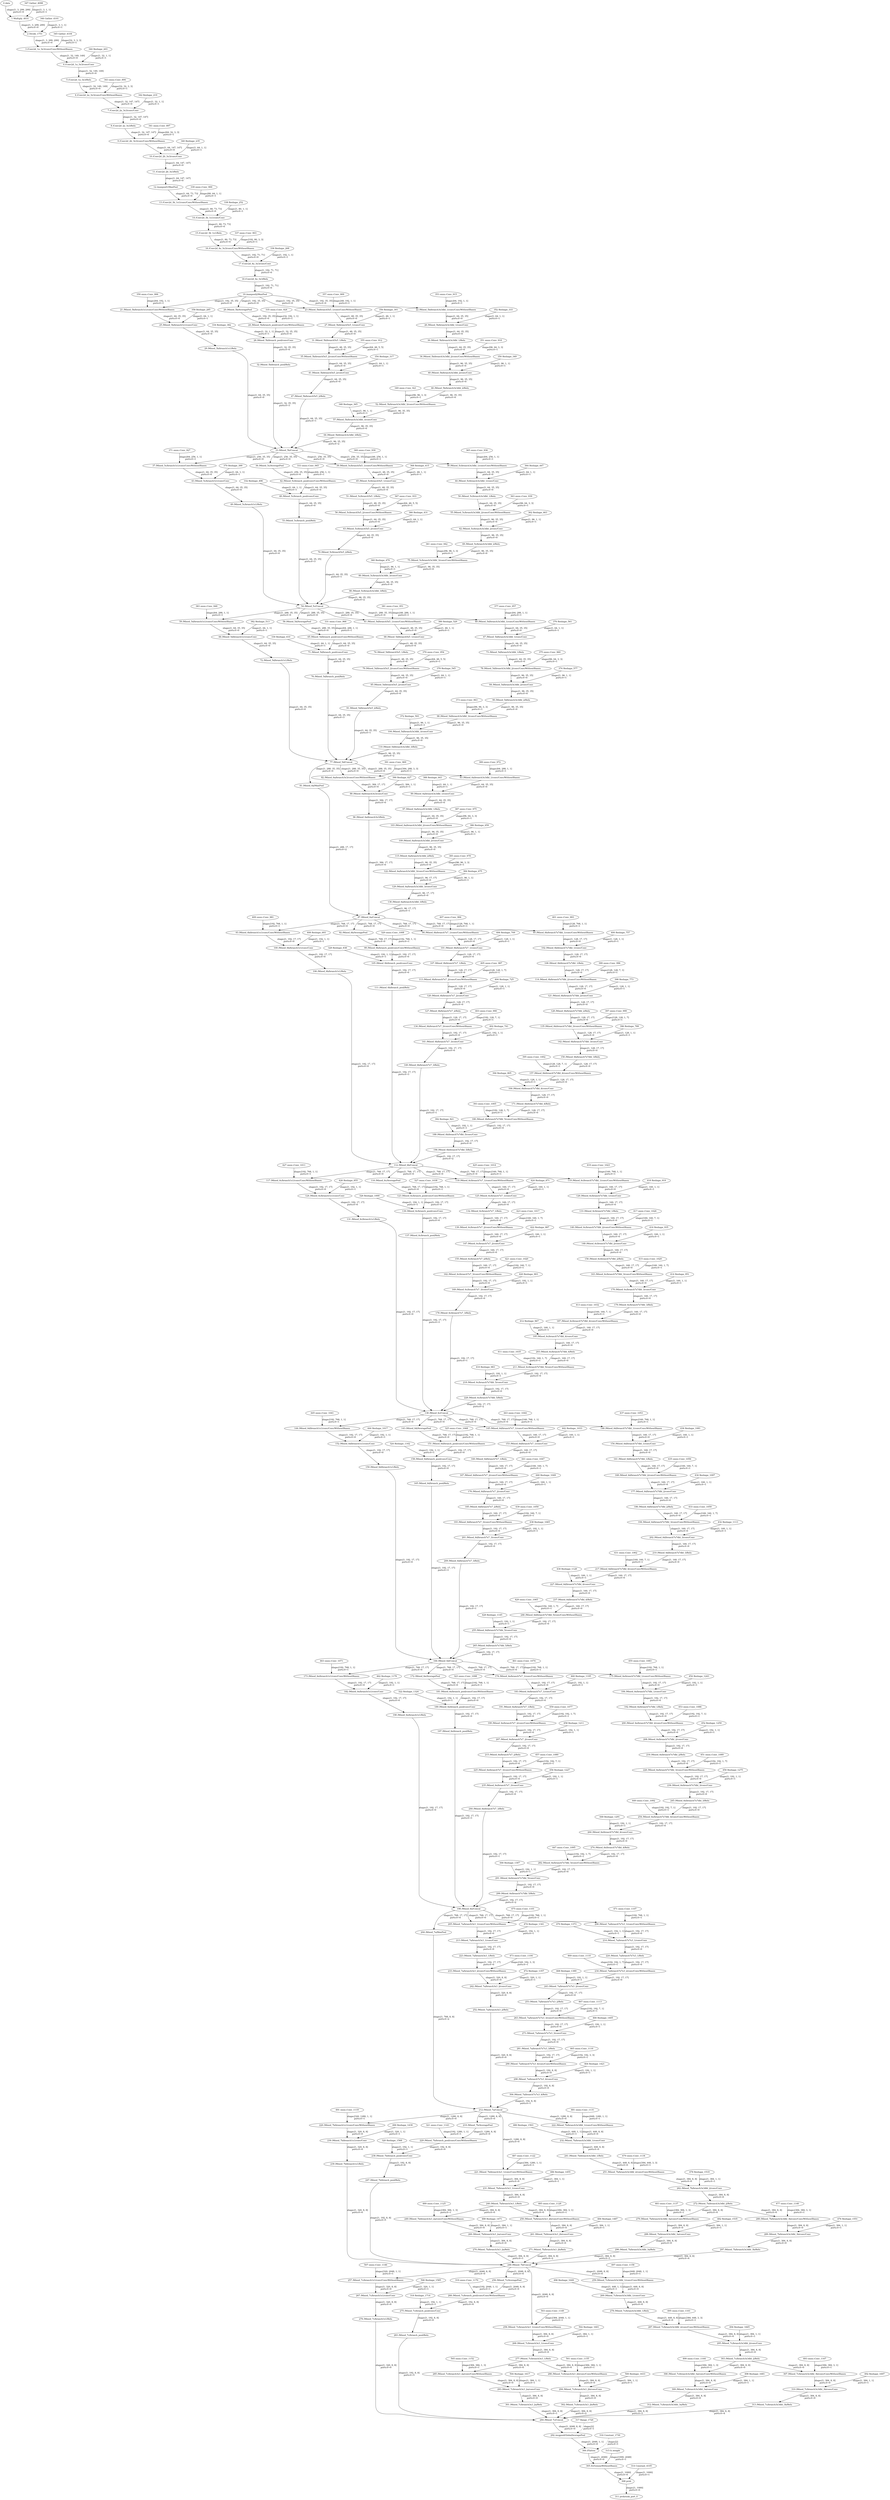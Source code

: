 strict digraph  {
"0 data" [id=0, type=Parameter];
"1 Multiply_4031" [id=1, type=Multiply];
"2 Divide_1751" [id=2, type=Add];
"3 /Conv2d_1a_3x3/conv/Conv/WithoutBiases" [id=3, type=Convolution];
"4 /Conv2d_1a_3x3/conv/Conv" [id=4, type=Add];
"5 /Conv2d_1a_3x3/Relu" [id=5, type=Relu];
"6 /Conv2d_2a_3x3/conv/Conv/WithoutBiases" [id=6, type=Convolution];
"7 /Conv2d_2a_3x3/conv/Conv" [id=7, type=Add];
"8 /Conv2d_2a_3x3/Relu" [id=8, type=Relu];
"9 /Conv2d_2b_3x3/conv/Conv/WithoutBiases" [id=9, type=Convolution];
"10 /Conv2d_2b_3x3/conv/Conv" [id=10, type=Add];
"11 /Conv2d_2b_3x3/Relu" [id=11, type=Relu];
"12 /maxpool1/MaxPool" [id=12, type=MaxPool];
"13 /Conv2d_3b_1x1/conv/Conv/WithoutBiases" [id=13, type=Convolution];
"14 /Conv2d_3b_1x1/conv/Conv" [id=14, type=Add];
"15 /Conv2d_3b_1x1/Relu" [id=15, type=Relu];
"16 /Conv2d_4a_3x3/conv/Conv/WithoutBiases" [id=16, type=Convolution];
"17 /Conv2d_4a_3x3/conv/Conv" [id=17, type=Add];
"18 /Conv2d_4a_3x3/Relu" [id=18, type=Relu];
"19 /maxpool2/MaxPool" [id=19, type=MaxPool];
"20 /Mixed_5b/AveragePool" [id=20, type=AvgPool];
"21 /Mixed_5b/branch1x1/conv/Conv/WithoutBiases" [id=21, type=Convolution];
"22 /Mixed_5b/branch3x3dbl_1/conv/Conv/WithoutBiases" [id=22, type=Convolution];
"23 /Mixed_5b/branch5x5_1/conv/Conv/WithoutBiases" [id=23, type=Convolution];
"24 /Mixed_5b/branch_pool/conv/Conv/WithoutBiases" [id=24, type=Convolution];
"25 /Mixed_5b/branch1x1/conv/Conv" [id=25, type=Add];
"26 /Mixed_5b/branch3x3dbl_1/conv/Conv" [id=26, type=Add];
"27 /Mixed_5b/branch5x5_1/conv/Conv" [id=27, type=Add];
"28 /Mixed_5b/branch_pool/conv/Conv" [id=28, type=Add];
"29 /Mixed_5b/branch1x1/Relu" [id=29, type=Relu];
"30 /Mixed_5b/branch3x3dbl_1/Relu" [id=30, type=Relu];
"31 /Mixed_5b/branch5x5_1/Relu" [id=31, type=Relu];
"32 /Mixed_5b/branch_pool/Relu" [id=32, type=Relu];
"33 /Mixed_5b/Concat" [id=33, type=Concat];
"34 /Mixed_5b/branch3x3dbl_2/conv/Conv/WithoutBiases" [id=34, type=Convolution];
"35 /Mixed_5b/branch5x5_2/conv/Conv/WithoutBiases" [id=35, type=Convolution];
"36 /Mixed_5c/AveragePool" [id=36, type=AvgPool];
"37 /Mixed_5c/branch1x1/conv/Conv/WithoutBiases" [id=37, type=Convolution];
"38 /Mixed_5c/branch3x3dbl_1/conv/Conv/WithoutBiases" [id=38, type=Convolution];
"39 /Mixed_5c/branch5x5_1/conv/Conv/WithoutBiases" [id=39, type=Convolution];
"40 /Mixed_5b/branch3x3dbl_2/conv/Conv" [id=40, type=Add];
"41 /Mixed_5b/branch5x5_2/conv/Conv" [id=41, type=Add];
"42 /Mixed_5c/branch_pool/conv/Conv/WithoutBiases" [id=42, type=Convolution];
"43 /Mixed_5c/branch1x1/conv/Conv" [id=43, type=Add];
"44 /Mixed_5c/branch3x3dbl_1/conv/Conv" [id=44, type=Add];
"45 /Mixed_5c/branch5x5_1/conv/Conv" [id=45, type=Add];
"46 /Mixed_5b/branch3x3dbl_2/Relu" [id=46, type=Relu];
"47 /Mixed_5b/branch5x5_2/Relu" [id=47, type=Relu];
"48 /Mixed_5c/branch_pool/conv/Conv" [id=48, type=Add];
"49 /Mixed_5c/branch1x1/Relu" [id=49, type=Relu];
"50 /Mixed_5c/branch3x3dbl_1/Relu" [id=50, type=Relu];
"51 /Mixed_5c/branch5x5_1/Relu" [id=51, type=Relu];
"52 /Mixed_5b/branch3x3dbl_3/conv/Conv/WithoutBiases" [id=52, type=Convolution];
"53 /Mixed_5c/branch_pool/Relu" [id=53, type=Relu];
"54 /Mixed_5c/Concat" [id=54, type=Concat];
"55 /Mixed_5c/branch3x3dbl_2/conv/Conv/WithoutBiases" [id=55, type=Convolution];
"56 /Mixed_5c/branch5x5_2/conv/Conv/WithoutBiases" [id=56, type=Convolution];
"57 /Mixed_5b/branch3x3dbl_3/conv/Conv" [id=57, type=Add];
"58 /Mixed_5d/AveragePool" [id=58, type=AvgPool];
"59 /Mixed_5d/branch1x1/conv/Conv/WithoutBiases" [id=59, type=Convolution];
"60 /Mixed_5d/branch3x3dbl_1/conv/Conv/WithoutBiases" [id=60, type=Convolution];
"61 /Mixed_5d/branch5x5_1/conv/Conv/WithoutBiases" [id=61, type=Convolution];
"62 /Mixed_5c/branch3x3dbl_2/conv/Conv" [id=62, type=Add];
"63 /Mixed_5c/branch5x5_2/conv/Conv" [id=63, type=Add];
"64 /Mixed_5b/branch3x3dbl_3/Relu" [id=64, type=Relu];
"65 /Mixed_5d/branch_pool/conv/Conv/WithoutBiases" [id=65, type=Convolution];
"66 /Mixed_5d/branch1x1/conv/Conv" [id=66, type=Add];
"67 /Mixed_5d/branch3x3dbl_1/conv/Conv" [id=67, type=Add];
"68 /Mixed_5d/branch5x5_1/conv/Conv" [id=68, type=Add];
"69 /Mixed_5c/branch3x3dbl_2/Relu" [id=69, type=Relu];
"70 /Mixed_5c/branch5x5_2/Relu" [id=70, type=Relu];
"71 /Mixed_5d/branch_pool/conv/Conv" [id=71, type=Add];
"72 /Mixed_5d/branch1x1/Relu" [id=72, type=Relu];
"73 /Mixed_5d/branch3x3dbl_1/Relu" [id=73, type=Relu];
"74 /Mixed_5d/branch5x5_1/Relu" [id=74, type=Relu];
"75 /Mixed_5c/branch3x3dbl_3/conv/Conv/WithoutBiases" [id=75, type=Convolution];
"76 /Mixed_5d/branch_pool/Relu" [id=76, type=Relu];
"77 /Mixed_5d/Concat" [id=77, type=Concat];
"78 /Mixed_5d/branch3x3dbl_2/conv/Conv/WithoutBiases" [id=78, type=Convolution];
"79 /Mixed_5d/branch5x5_2/conv/Conv/WithoutBiases" [id=79, type=Convolution];
"80 /Mixed_5c/branch3x3dbl_3/conv/Conv" [id=80, type=Add];
"81 /Mixed_6a/MaxPool" [id=81, type=MaxPool];
"82 /Mixed_6a/branch3x3/conv/Conv/WithoutBiases" [id=82, type=Convolution];
"83 /Mixed_6a/branch3x3dbl_1/conv/Conv/WithoutBiases" [id=83, type=Convolution];
"84 /Mixed_5d/branch3x3dbl_2/conv/Conv" [id=84, type=Add];
"85 /Mixed_5d/branch5x5_2/conv/Conv" [id=85, type=Add];
"86 /Mixed_5c/branch3x3dbl_3/Relu" [id=86, type=Relu];
"87 /Mixed_6a/Concat" [id=87, type=Concat];
"88 /Mixed_6a/branch3x3/conv/Conv" [id=88, type=Add];
"89 /Mixed_6a/branch3x3dbl_1/conv/Conv" [id=89, type=Add];
"90 /Mixed_5d/branch3x3dbl_2/Relu" [id=90, type=Relu];
"91 /Mixed_5d/branch5x5_2/Relu" [id=91, type=Relu];
"92 /Mixed_6b/AveragePool" [id=92, type=AvgPool];
"93 /Mixed_6b/branch1x1/conv/Conv/WithoutBiases" [id=93, type=Convolution];
"94 /Mixed_6b/branch7x7_1/conv/Conv/WithoutBiases" [id=94, type=Convolution];
"95 /Mixed_6b/branch7x7dbl_1/conv/Conv/WithoutBiases" [id=95, type=Convolution];
"96 /Mixed_6a/branch3x3/Relu" [id=96, type=Relu];
"97 /Mixed_6a/branch3x3dbl_1/Relu" [id=97, type=Relu];
"98 /Mixed_5d/branch3x3dbl_3/conv/Conv/WithoutBiases" [id=98, type=Convolution];
"99 /Mixed_6b/branch_pool/conv/Conv/WithoutBiases" [id=99, type=Convolution];
"100 /Mixed_6b/branch1x1/conv/Conv" [id=100, type=Add];
"101 /Mixed_6b/branch7x7_1/conv/Conv" [id=101, type=Add];
"102 /Mixed_6b/branch7x7dbl_1/conv/Conv" [id=102, type=Add];
"103 /Mixed_6a/branch3x3dbl_2/conv/Conv/WithoutBiases" [id=103, type=Convolution];
"104 /Mixed_5d/branch3x3dbl_3/conv/Conv" [id=104, type=Add];
"105 /Mixed_6b/branch_pool/conv/Conv" [id=105, type=Add];
"106 /Mixed_6b/branch1x1/Relu" [id=106, type=Relu];
"107 /Mixed_6b/branch7x7_1/Relu" [id=107, type=Relu];
"108 /Mixed_6b/branch7x7dbl_1/Relu" [id=108, type=Relu];
"109 /Mixed_6a/branch3x3dbl_2/conv/Conv" [id=109, type=Add];
"110 /Mixed_5d/branch3x3dbl_3/Relu" [id=110, type=Relu];
"111 /Mixed_6b/branch_pool/Relu" [id=111, type=Relu];
"112 /Mixed_6b/Concat" [id=112, type=Concat];
"113 /Mixed_6b/branch7x7_2/conv/Conv/WithoutBiases" [id=113, type=Convolution];
"114 /Mixed_6b/branch7x7dbl_2/conv/Conv/WithoutBiases" [id=114, type=Convolution];
"115 /Mixed_6a/branch3x3dbl_2/Relu" [id=115, type=Relu];
"116 /Mixed_6c/AveragePool" [id=116, type=AvgPool];
"117 /Mixed_6c/branch1x1/conv/Conv/WithoutBiases" [id=117, type=Convolution];
"118 /Mixed_6c/branch7x7_1/conv/Conv/WithoutBiases" [id=118, type=Convolution];
"119 /Mixed_6c/branch7x7dbl_1/conv/Conv/WithoutBiases" [id=119, type=Convolution];
"120 /Mixed_6b/branch7x7_2/conv/Conv" [id=120, type=Add];
"121 /Mixed_6b/branch7x7dbl_2/conv/Conv" [id=121, type=Add];
"122 /Mixed_6a/branch3x3dbl_3/conv/Conv/WithoutBiases" [id=122, type=Convolution];
"123 /Mixed_6c/branch_pool/conv/Conv/WithoutBiases" [id=123, type=Convolution];
"124 /Mixed_6c/branch1x1/conv/Conv" [id=124, type=Add];
"125 /Mixed_6c/branch7x7_1/conv/Conv" [id=125, type=Add];
"126 /Mixed_6c/branch7x7dbl_1/conv/Conv" [id=126, type=Add];
"127 /Mixed_6b/branch7x7_2/Relu" [id=127, type=Relu];
"128 /Mixed_6b/branch7x7dbl_2/Relu" [id=128, type=Relu];
"129 /Mixed_6a/branch3x3dbl_3/conv/Conv" [id=129, type=Add];
"130 /Mixed_6c/branch_pool/conv/Conv" [id=130, type=Add];
"131 /Mixed_6c/branch1x1/Relu" [id=131, type=Relu];
"132 /Mixed_6c/branch7x7_1/Relu" [id=132, type=Relu];
"133 /Mixed_6c/branch7x7dbl_1/Relu" [id=133, type=Relu];
"134 /Mixed_6b/branch7x7_3/conv/Conv/WithoutBiases" [id=134, type=Convolution];
"135 /Mixed_6b/branch7x7dbl_3/conv/Conv/WithoutBiases" [id=135, type=Convolution];
"136 /Mixed_6a/branch3x3dbl_3/Relu" [id=136, type=Relu];
"137 /Mixed_6c/branch_pool/Relu" [id=137, type=Relu];
"138 /Mixed_6c/Concat" [id=138, type=Concat];
"139 /Mixed_6c/branch7x7_2/conv/Conv/WithoutBiases" [id=139, type=Convolution];
"140 /Mixed_6c/branch7x7dbl_2/conv/Conv/WithoutBiases" [id=140, type=Convolution];
"141 /Mixed_6b/branch7x7_3/conv/Conv" [id=141, type=Add];
"142 /Mixed_6b/branch7x7dbl_3/conv/Conv" [id=142, type=Add];
"143 /Mixed_6d/AveragePool" [id=143, type=AvgPool];
"144 /Mixed_6d/branch1x1/conv/Conv/WithoutBiases" [id=144, type=Convolution];
"145 /Mixed_6d/branch7x7_1/conv/Conv/WithoutBiases" [id=145, type=Convolution];
"146 /Mixed_6d/branch7x7dbl_1/conv/Conv/WithoutBiases" [id=146, type=Convolution];
"147 /Mixed_6c/branch7x7_2/conv/Conv" [id=147, type=Add];
"148 /Mixed_6c/branch7x7dbl_2/conv/Conv" [id=148, type=Add];
"149 /Mixed_6b/branch7x7_3/Relu" [id=149, type=Relu];
"150 /Mixed_6b/branch7x7dbl_3/Relu" [id=150, type=Relu];
"151 /Mixed_6d/branch_pool/conv/Conv/WithoutBiases" [id=151, type=Convolution];
"152 /Mixed_6d/branch1x1/conv/Conv" [id=152, type=Add];
"153 /Mixed_6d/branch7x7_1/conv/Conv" [id=153, type=Add];
"154 /Mixed_6d/branch7x7dbl_1/conv/Conv" [id=154, type=Add];
"155 /Mixed_6c/branch7x7_2/Relu" [id=155, type=Relu];
"156 /Mixed_6c/branch7x7dbl_2/Relu" [id=156, type=Relu];
"157 /Mixed_6b/branch7x7dbl_4/conv/Conv/WithoutBiases" [id=157, type=Convolution];
"158 /Mixed_6d/branch_pool/conv/Conv" [id=158, type=Add];
"159 /Mixed_6d/branch1x1/Relu" [id=159, type=Relu];
"160 /Mixed_6d/branch7x7_1/Relu" [id=160, type=Relu];
"161 /Mixed_6d/branch7x7dbl_1/Relu" [id=161, type=Relu];
"162 /Mixed_6c/branch7x7_3/conv/Conv/WithoutBiases" [id=162, type=Convolution];
"163 /Mixed_6c/branch7x7dbl_3/conv/Conv/WithoutBiases" [id=163, type=Convolution];
"164 /Mixed_6b/branch7x7dbl_4/conv/Conv" [id=164, type=Add];
"165 /Mixed_6d/branch_pool/Relu" [id=165, type=Relu];
"166 /Mixed_6d/Concat" [id=166, type=Concat];
"167 /Mixed_6d/branch7x7_2/conv/Conv/WithoutBiases" [id=167, type=Convolution];
"168 /Mixed_6d/branch7x7dbl_2/conv/Conv/WithoutBiases" [id=168, type=Convolution];
"169 /Mixed_6c/branch7x7_3/conv/Conv" [id=169, type=Add];
"170 /Mixed_6c/branch7x7dbl_3/conv/Conv" [id=170, type=Add];
"171 /Mixed_6b/branch7x7dbl_4/Relu" [id=171, type=Relu];
"172 /Mixed_6e/AveragePool" [id=172, type=AvgPool];
"173 /Mixed_6e/branch1x1/conv/Conv/WithoutBiases" [id=173, type=Convolution];
"174 /Mixed_6e/branch7x7_1/conv/Conv/WithoutBiases" [id=174, type=Convolution];
"175 /Mixed_6e/branch7x7dbl_1/conv/Conv/WithoutBiases" [id=175, type=Convolution];
"176 /Mixed_6d/branch7x7_2/conv/Conv" [id=176, type=Add];
"177 /Mixed_6d/branch7x7dbl_2/conv/Conv" [id=177, type=Add];
"178 /Mixed_6c/branch7x7_3/Relu" [id=178, type=Relu];
"179 /Mixed_6c/branch7x7dbl_3/Relu" [id=179, type=Relu];
"180 /Mixed_6b/branch7x7dbl_5/conv/Conv/WithoutBiases" [id=180, type=Convolution];
"181 /Mixed_6e/branch_pool/conv/Conv/WithoutBiases" [id=181, type=Convolution];
"182 /Mixed_6e/branch1x1/conv/Conv" [id=182, type=Add];
"183 /Mixed_6e/branch7x7_1/conv/Conv" [id=183, type=Add];
"184 /Mixed_6e/branch7x7dbl_1/conv/Conv" [id=184, type=Add];
"185 /Mixed_6d/branch7x7_2/Relu" [id=185, type=Relu];
"186 /Mixed_6d/branch7x7dbl_2/Relu" [id=186, type=Relu];
"187 /Mixed_6c/branch7x7dbl_4/conv/Conv/WithoutBiases" [id=187, type=Convolution];
"188 /Mixed_6b/branch7x7dbl_5/conv/Conv" [id=188, type=Add];
"189 /Mixed_6e/branch_pool/conv/Conv" [id=189, type=Add];
"190 /Mixed_6e/branch1x1/Relu" [id=190, type=Relu];
"191 /Mixed_6e/branch7x7_1/Relu" [id=191, type=Relu];
"192 /Mixed_6e/branch7x7dbl_1/Relu" [id=192, type=Relu];
"193 /Mixed_6d/branch7x7_3/conv/Conv/WithoutBiases" [id=193, type=Convolution];
"194 /Mixed_6d/branch7x7dbl_3/conv/Conv/WithoutBiases" [id=194, type=Convolution];
"195 /Mixed_6c/branch7x7dbl_4/conv/Conv" [id=195, type=Add];
"196 /Mixed_6b/branch7x7dbl_5/Relu" [id=196, type=Relu];
"197 /Mixed_6e/branch_pool/Relu" [id=197, type=Relu];
"198 /Mixed_6e/Concat" [id=198, type=Concat];
"199 /Mixed_6e/branch7x7_2/conv/Conv/WithoutBiases" [id=199, type=Convolution];
"200 /Mixed_6e/branch7x7dbl_2/conv/Conv/WithoutBiases" [id=200, type=Convolution];
"201 /Mixed_6d/branch7x7_3/conv/Conv" [id=201, type=Add];
"202 /Mixed_6d/branch7x7dbl_3/conv/Conv" [id=202, type=Add];
"203 /Mixed_6c/branch7x7dbl_4/Relu" [id=203, type=Relu];
"204 /Mixed_7a/MaxPool" [id=204, type=MaxPool];
"205 /Mixed_7a/branch3x3_1/conv/Conv/WithoutBiases" [id=205, type=Convolution];
"206 /Mixed_7a/branch7x7x3_1/conv/Conv/WithoutBiases" [id=206, type=Convolution];
"207 /Mixed_6e/branch7x7_2/conv/Conv" [id=207, type=Add];
"208 /Mixed_6e/branch7x7dbl_2/conv/Conv" [id=208, type=Add];
"209 /Mixed_6d/branch7x7_3/Relu" [id=209, type=Relu];
"210 /Mixed_6d/branch7x7dbl_3/Relu" [id=210, type=Relu];
"211 /Mixed_6c/branch7x7dbl_5/conv/Conv/WithoutBiases" [id=211, type=Convolution];
"212 /Mixed_7a/Concat" [id=212, type=Concat];
"213 /Mixed_7a/branch3x3_1/conv/Conv" [id=213, type=Add];
"214 /Mixed_7a/branch7x7x3_1/conv/Conv" [id=214, type=Add];
"215 /Mixed_6e/branch7x7_2/Relu" [id=215, type=Relu];
"216 /Mixed_6e/branch7x7dbl_2/Relu" [id=216, type=Relu];
"217 /Mixed_6d/branch7x7dbl_4/conv/Conv/WithoutBiases" [id=217, type=Convolution];
"218 /Mixed_6c/branch7x7dbl_5/conv/Conv" [id=218, type=Add];
"219 /Mixed_7b/AveragePool" [id=219, type=AvgPool];
"220 /Mixed_7b/branch1x1/conv/Conv/WithoutBiases" [id=220, type=Convolution];
"221 /Mixed_7b/branch3x3_1/conv/Conv/WithoutBiases" [id=221, type=Convolution];
"222 /Mixed_7b/branch3x3dbl_1/conv/Conv/WithoutBiases" [id=222, type=Convolution];
"223 /Mixed_7a/branch3x3_1/Relu" [id=223, type=Relu];
"224 /Mixed_7a/branch7x7x3_1/Relu" [id=224, type=Relu];
"225 /Mixed_6e/branch7x7_3/conv/Conv/WithoutBiases" [id=225, type=Convolution];
"226 /Mixed_6e/branch7x7dbl_3/conv/Conv/WithoutBiases" [id=226, type=Convolution];
"227 /Mixed_6d/branch7x7dbl_4/conv/Conv" [id=227, type=Add];
"228 /Mixed_6c/branch7x7dbl_5/Relu" [id=228, type=Relu];
"229 /Mixed_7b/branch_pool/conv/Conv/WithoutBiases" [id=229, type=Convolution];
"230 /Mixed_7b/branch1x1/conv/Conv" [id=230, type=Add];
"231 /Mixed_7b/branch3x3_1/conv/Conv" [id=231, type=Add];
"232 /Mixed_7b/branch3x3dbl_1/conv/Conv" [id=232, type=Add];
"233 /Mixed_7a/branch3x3_2/conv/Conv/WithoutBiases" [id=233, type=Convolution];
"234 /Mixed_7a/branch7x7x3_2/conv/Conv/WithoutBiases" [id=234, type=Convolution];
"235 /Mixed_6e/branch7x7_3/conv/Conv" [id=235, type=Add];
"236 /Mixed_6e/branch7x7dbl_3/conv/Conv" [id=236, type=Add];
"237 /Mixed_6d/branch7x7dbl_4/Relu" [id=237, type=Relu];
"238 /Mixed_7b/branch_pool/conv/Conv" [id=238, type=Add];
"239 /Mixed_7b/branch1x1/Relu" [id=239, type=Relu];
"240 /Mixed_7b/branch3x3_1/Relu" [id=240, type=Relu];
"241 /Mixed_7b/branch3x3dbl_1/Relu" [id=241, type=Relu];
"242 /Mixed_7a/branch3x3_2/conv/Conv" [id=242, type=Add];
"243 /Mixed_7a/branch7x7x3_2/conv/Conv" [id=243, type=Add];
"244 /Mixed_6e/branch7x7_3/Relu" [id=244, type=Relu];
"245 /Mixed_6e/branch7x7dbl_3/Relu" [id=245, type=Relu];
"246 /Mixed_6d/branch7x7dbl_5/conv/Conv/WithoutBiases" [id=246, type=Convolution];
"247 /Mixed_7b/branch_pool/Relu" [id=247, type=Relu];
"248 /Mixed_7b/Concat" [id=248, type=Concat];
"249 /Mixed_7b/branch3x3_2a/conv/Conv/WithoutBiases" [id=249, type=Convolution];
"250 /Mixed_7b/branch3x3_2b/conv/Conv/WithoutBiases" [id=250, type=Convolution];
"251 /Mixed_7b/branch3x3dbl_2/conv/Conv/WithoutBiases" [id=251, type=Convolution];
"252 /Mixed_7a/branch3x3_2/Relu" [id=252, type=Relu];
"253 /Mixed_7a/branch7x7x3_2/Relu" [id=253, type=Relu];
"254 /Mixed_6e/branch7x7dbl_4/conv/Conv/WithoutBiases" [id=254, type=Convolution];
"255 /Mixed_6d/branch7x7dbl_5/conv/Conv" [id=255, type=Add];
"256 /Mixed_7c/AveragePool" [id=256, type=AvgPool];
"257 /Mixed_7c/branch1x1/conv/Conv/WithoutBiases" [id=257, type=Convolution];
"258 /Mixed_7c/branch3x3_1/conv/Conv/WithoutBiases" [id=258, type=Convolution];
"259 /Mixed_7c/branch3x3dbl_1/conv/Conv/WithoutBiases" [id=259, type=Convolution];
"260 /Mixed_7b/branch3x3_2a/conv/Conv" [id=260, type=Add];
"261 /Mixed_7b/branch3x3_2b/conv/Conv" [id=261, type=Add];
"262 /Mixed_7b/branch3x3dbl_2/conv/Conv" [id=262, type=Add];
"263 /Mixed_7a/branch7x7x3_3/conv/Conv/WithoutBiases" [id=263, type=Convolution];
"264 /Mixed_6e/branch7x7dbl_4/conv/Conv" [id=264, type=Add];
"265 /Mixed_6d/branch7x7dbl_5/Relu" [id=265, type=Relu];
"266 /Mixed_7c/branch_pool/conv/Conv/WithoutBiases" [id=266, type=Convolution];
"267 /Mixed_7c/branch1x1/conv/Conv" [id=267, type=Add];
"268 /Mixed_7c/branch3x3_1/conv/Conv" [id=268, type=Add];
"269 /Mixed_7c/branch3x3dbl_1/conv/Conv" [id=269, type=Add];
"270 /Mixed_7b/branch3x3_2a/Relu" [id=270, type=Relu];
"271 /Mixed_7b/branch3x3_2b/Relu" [id=271, type=Relu];
"272 /Mixed_7b/branch3x3dbl_2/Relu" [id=272, type=Relu];
"273 /Mixed_7a/branch7x7x3_3/conv/Conv" [id=273, type=Add];
"274 /Mixed_6e/branch7x7dbl_4/Relu" [id=274, type=Relu];
"275 /Mixed_7c/branch_pool/conv/Conv" [id=275, type=Add];
"276 /Mixed_7c/branch1x1/Relu" [id=276, type=Relu];
"277 /Mixed_7c/branch3x3_1/Relu" [id=277, type=Relu];
"278 /Mixed_7c/branch3x3dbl_1/Relu" [id=278, type=Relu];
"279 /Mixed_7b/branch3x3dbl_3a/conv/Conv/WithoutBiases" [id=279, type=Convolution];
"280 /Mixed_7b/branch3x3dbl_3b/conv/Conv/WithoutBiases" [id=280, type=Convolution];
"281 /Mixed_7a/branch7x7x3_3/Relu" [id=281, type=Relu];
"282 /Mixed_6e/branch7x7dbl_5/conv/Conv/WithoutBiases" [id=282, type=Convolution];
"283 /Mixed_7c/branch_pool/Relu" [id=283, type=Relu];
"284 /Mixed_7c/Concat" [id=284, type=Concat];
"285 /Mixed_7c/branch3x3_2a/conv/Conv/WithoutBiases" [id=285, type=Convolution];
"286 /Mixed_7c/branch3x3_2b/conv/Conv/WithoutBiases" [id=286, type=Convolution];
"287 /Mixed_7c/branch3x3dbl_2/conv/Conv/WithoutBiases" [id=287, type=Convolution];
"288 /Mixed_7b/branch3x3dbl_3a/conv/Conv" [id=288, type=Add];
"289 /Mixed_7b/branch3x3dbl_3b/conv/Conv" [id=289, type=Add];
"290 /Mixed_7a/branch7x7x3_4/conv/Conv/WithoutBiases" [id=290, type=Convolution];
"291 /Mixed_6e/branch7x7dbl_5/conv/Conv" [id=291, type=Add];
"292 /avgpool/GlobalAveragePool" [id=292, type=ReduceMean];
"293 /Mixed_7c/branch3x3_2a/conv/Conv" [id=293, type=Add];
"294 /Mixed_7c/branch3x3_2b/conv/Conv" [id=294, type=Add];
"295 /Mixed_7c/branch3x3dbl_2/conv/Conv" [id=295, type=Add];
"296 /Mixed_7b/branch3x3dbl_3a/Relu" [id=296, type=Relu];
"297 /Mixed_7b/branch3x3dbl_3b/Relu" [id=297, type=Relu];
"298 /Mixed_7a/branch7x7x3_4/conv/Conv" [id=298, type=Add];
"299 /Mixed_6e/branch7x7dbl_5/Relu" [id=299, type=Relu];
"300 /Flatten" [id=300, type=Reshape];
"301 /Mixed_7c/branch3x3_2a/Relu" [id=301, type=Relu];
"302 /Mixed_7c/branch3x3_2b/Relu" [id=302, type=Relu];
"303 /Mixed_7c/branch3x3dbl_2/Relu" [id=303, type=Relu];
"304 /Mixed_7a/branch7x7x3_4/Relu" [id=304, type=Relu];
"305 /fc/Gemm/WithoutBiases" [id=305, type=MatMul];
"306 /Mixed_7c/branch3x3dbl_3a/conv/Conv/WithoutBiases" [id=306, type=Convolution];
"307 /Mixed_7c/branch3x3dbl_3b/conv/Conv/WithoutBiases" [id=307, type=Convolution];
"308 prob" [id=308, type=Add];
"309 /Mixed_7c/branch3x3dbl_3a/conv/Conv" [id=309, type=Add];
"310 /Mixed_7c/branch3x3dbl_3b/conv/Conv" [id=310, type=Add];
"311 prob/sink_port_0" [id=311, type=Result];
"312 /Mixed_7c/branch3x3dbl_3a/Relu" [id=312, type=Relu];
"313 /Mixed_7c/branch3x3dbl_3b/Relu" [id=313, type=Relu];
"314 Constant_4105" [id=314, type=Constant];
"315 fc.weight" [id=315, type=Constant];
"316 Constant_1730" [id=316, type=Constant];
"317 Range_1726" [id=317, type=Constant];
"318 Reshape_1714" [id=318, type=Constant];
"319 onnx^^Conv_1170" [id=319, label="319 onnx::Conv_1170", type=Constant];
"320 Reshape_1568" [id=320, type=Constant];
"321 onnx^^Conv_1143" [id=321, label="321 onnx::Conv_1143", type=Constant];
"322 Reshape_1324" [id=322, type=Constant];
"323 onnx^^Conv_1098" [id=323, label="323 onnx::Conv_1098", type=Constant];
"324 Reshape_1162" [id=324, type=Constant];
"325 onnx^^Conv_1068" [id=325, label="325 onnx::Conv_1068", type=Constant];
"326 Reshape_1000" [id=326, type=Constant];
"327 onnx^^Conv_1038" [id=327, label="327 onnx::Conv_1038", type=Constant];
"328 Reshape_838" [id=328, type=Constant];
"329 onnx^^Conv_1008" [id=329, label="329 onnx::Conv_1008", type=Constant];
"330 Reshape_610" [id=330, type=Constant];
"331 onnx^^Conv_966" [id=331, label="331 onnx::Conv_966", type=Constant];
"332 Reshape_496" [id=332, type=Constant];
"333 onnx^^Conv_945" [id=333, label="333 onnx::Conv_945", type=Constant];
"334 Reshape_382" [id=334, type=Constant];
"335 onnx^^Conv_924" [id=335, label="335 onnx::Conv_924", type=Constant];
"336 Reshape_268" [id=336, type=Constant];
"337 onnx^^Conv_903" [id=337, label="337 onnx::Conv_903", type=Constant];
"338 Reshape_252" [id=338, type=Constant];
"339 onnx^^Conv_900" [id=339, label="339 onnx::Conv_900", type=Constant];
"340 Reshape_235" [id=340, type=Constant];
"341 onnx^^Conv_897" [id=341, label="341 onnx::Conv_897", type=Constant];
"342 Reshape_219" [id=342, type=Constant];
"343 onnx^^Conv_894" [id=343, label="343 onnx::Conv_894", type=Constant];
"344 Reshape_203" [id=344, type=Constant];
"345 Gather_4104" [id=345, type=Constant];
"346 Gather_4101" [id=346, type=Constant];
"347 Gather_4098" [id=347, type=Constant];
"348 Reshape_365" [id=348, type=Constant];
"349 onnx^^Conv_921" [id=349, label="349 onnx::Conv_921", type=Constant];
"350 Reshape_349" [id=350, type=Constant];
"351 onnx^^Conv_918" [id=351, label="351 onnx::Conv_918", type=Constant];
"352 Reshape_333" [id=352, type=Constant];
"353 onnx^^Conv_915" [id=353, label="353 onnx::Conv_915", type=Constant];
"354 Reshape_317" [id=354, type=Constant];
"355 onnx^^Conv_912" [id=355, label="355 onnx::Conv_912", type=Constant];
"356 Reshape_301" [id=356, type=Constant];
"357 onnx^^Conv_909" [id=357, label="357 onnx::Conv_909", type=Constant];
"358 Reshape_285" [id=358, type=Constant];
"359 onnx^^Conv_906" [id=359, label="359 onnx::Conv_906", type=Constant];
"360 Reshape_479" [id=360, type=Constant];
"361 onnx^^Conv_942" [id=361, label="361 onnx::Conv_942", type=Constant];
"362 Reshape_463" [id=362, type=Constant];
"363 onnx^^Conv_939" [id=363, label="363 onnx::Conv_939", type=Constant];
"364 Reshape_447" [id=364, type=Constant];
"365 onnx^^Conv_936" [id=365, label="365 onnx::Conv_936", type=Constant];
"366 Reshape_431" [id=366, type=Constant];
"367 onnx^^Conv_933" [id=367, label="367 onnx::Conv_933", type=Constant];
"368 Reshape_415" [id=368, type=Constant];
"369 onnx^^Conv_930" [id=369, label="369 onnx::Conv_930", type=Constant];
"370 Reshape_399" [id=370, type=Constant];
"371 onnx^^Conv_927" [id=371, label="371 onnx::Conv_927", type=Constant];
"372 Reshape_593" [id=372, type=Constant];
"373 onnx^^Conv_963" [id=373, label="373 onnx::Conv_963", type=Constant];
"374 Reshape_577" [id=374, type=Constant];
"375 onnx^^Conv_960" [id=375, label="375 onnx::Conv_960", type=Constant];
"376 Reshape_561" [id=376, type=Constant];
"377 onnx^^Conv_957" [id=377, label="377 onnx::Conv_957", type=Constant];
"378 Reshape_545" [id=378, type=Constant];
"379 onnx^^Conv_954" [id=379, label="379 onnx::Conv_954", type=Constant];
"380 Reshape_529" [id=380, type=Constant];
"381 onnx^^Conv_951" [id=381, label="381 onnx::Conv_951", type=Constant];
"382 Reshape_513" [id=382, type=Constant];
"383 onnx^^Conv_948" [id=383, label="383 onnx::Conv_948", type=Constant];
"384 Reshape_675" [id=384, type=Constant];
"385 onnx^^Conv_978" [id=385, label="385 onnx::Conv_978", type=Constant];
"386 Reshape_659" [id=386, type=Constant];
"387 onnx^^Conv_975" [id=387, label="387 onnx::Conv_975", type=Constant];
"388 Reshape_643" [id=388, type=Constant];
"389 onnx^^Conv_972" [id=389, label="389 onnx::Conv_972", type=Constant];
"390 Reshape_627" [id=390, type=Constant];
"391 onnx^^Conv_969" [id=391, label="391 onnx::Conv_969", type=Constant];
"392 Reshape_821" [id=392, type=Constant];
"393 onnx^^Conv_1005" [id=393, label="393 onnx::Conv_1005", type=Constant];
"394 Reshape_805" [id=394, type=Constant];
"395 onnx^^Conv_1002" [id=395, label="395 onnx::Conv_1002", type=Constant];
"396 Reshape_789" [id=396, type=Constant];
"397 onnx^^Conv_999" [id=397, label="397 onnx::Conv_999", type=Constant];
"398 Reshape_773" [id=398, type=Constant];
"399 onnx^^Conv_996" [id=399, label="399 onnx::Conv_996", type=Constant];
"400 Reshape_757" [id=400, type=Constant];
"401 onnx^^Conv_993" [id=401, label="401 onnx::Conv_993", type=Constant];
"402 Reshape_741" [id=402, type=Constant];
"403 onnx^^Conv_990" [id=403, label="403 onnx::Conv_990", type=Constant];
"404 Reshape_725" [id=404, type=Constant];
"405 onnx^^Conv_987" [id=405, label="405 onnx::Conv_987", type=Constant];
"406 Reshape_709" [id=406, type=Constant];
"407 onnx^^Conv_984" [id=407, label="407 onnx::Conv_984", type=Constant];
"408 Reshape_693" [id=408, type=Constant];
"409 onnx^^Conv_981" [id=409, label="409 onnx::Conv_981", type=Constant];
"410 Reshape_983" [id=410, type=Constant];
"411 onnx^^Conv_1035" [id=411, label="411 onnx::Conv_1035", type=Constant];
"412 Reshape_967" [id=412, type=Constant];
"413 onnx^^Conv_1032" [id=413, label="413 onnx::Conv_1032", type=Constant];
"414 Reshape_951" [id=414, type=Constant];
"415 onnx^^Conv_1029" [id=415, label="415 onnx::Conv_1029", type=Constant];
"416 Reshape_935" [id=416, type=Constant];
"417 onnx^^Conv_1026" [id=417, label="417 onnx::Conv_1026", type=Constant];
"418 Reshape_919" [id=418, type=Constant];
"419 onnx^^Conv_1023" [id=419, label="419 onnx::Conv_1023", type=Constant];
"420 Reshape_903" [id=420, type=Constant];
"421 onnx^^Conv_1020" [id=421, label="421 onnx::Conv_1020", type=Constant];
"422 Reshape_887" [id=422, type=Constant];
"423 onnx^^Conv_1017" [id=423, label="423 onnx::Conv_1017", type=Constant];
"424 Reshape_871" [id=424, type=Constant];
"425 onnx^^Conv_1014" [id=425, label="425 onnx::Conv_1014", type=Constant];
"426 Reshape_855" [id=426, type=Constant];
"427 onnx^^Conv_1011" [id=427, label="427 onnx::Conv_1011", type=Constant];
"428 Reshape_1145" [id=428, type=Constant];
"429 onnx^^Conv_1065" [id=429, label="429 onnx::Conv_1065", type=Constant];
"430 Reshape_1129" [id=430, type=Constant];
"431 onnx^^Conv_1062" [id=431, label="431 onnx::Conv_1062", type=Constant];
"432 Reshape_1113" [id=432, type=Constant];
"433 onnx^^Conv_1059" [id=433, label="433 onnx::Conv_1059", type=Constant];
"434 Reshape_1097" [id=434, type=Constant];
"435 onnx^^Conv_1056" [id=435, label="435 onnx::Conv_1056", type=Constant];
"436 Reshape_1081" [id=436, type=Constant];
"437 onnx^^Conv_1053" [id=437, label="437 onnx::Conv_1053", type=Constant];
"438 Reshape_1065" [id=438, type=Constant];
"439 onnx^^Conv_1050" [id=439, label="439 onnx::Conv_1050", type=Constant];
"440 Reshape_1049" [id=440, type=Constant];
"441 onnx^^Conv_1047" [id=441, label="441 onnx::Conv_1047", type=Constant];
"442 Reshape_1033" [id=442, type=Constant];
"443 onnx^^Conv_1044" [id=443, label="443 onnx::Conv_1044", type=Constant];
"444 Reshape_1017" [id=444, type=Constant];
"445 onnx^^Conv_1041" [id=445, label="445 onnx::Conv_1041", type=Constant];
"446 Reshape_1307" [id=446, type=Constant];
"447 onnx^^Conv_1095" [id=447, label="447 onnx::Conv_1095", type=Constant];
"448 Reshape_1291" [id=448, type=Constant];
"449 onnx^^Conv_1092" [id=449, label="449 onnx::Conv_1092", type=Constant];
"450 Reshape_1275" [id=450, type=Constant];
"451 onnx^^Conv_1089" [id=451, label="451 onnx::Conv_1089", type=Constant];
"452 Reshape_1259" [id=452, type=Constant];
"453 onnx^^Conv_1086" [id=453, label="453 onnx::Conv_1086", type=Constant];
"454 Reshape_1243" [id=454, type=Constant];
"455 onnx^^Conv_1083" [id=455, label="455 onnx::Conv_1083", type=Constant];
"456 Reshape_1227" [id=456, type=Constant];
"457 onnx^^Conv_1080" [id=457, label="457 onnx::Conv_1080", type=Constant];
"458 Reshape_1211" [id=458, type=Constant];
"459 onnx^^Conv_1077" [id=459, label="459 onnx::Conv_1077", type=Constant];
"460 Reshape_1195" [id=460, type=Constant];
"461 onnx^^Conv_1074" [id=461, label="461 onnx::Conv_1074", type=Constant];
"462 Reshape_1179" [id=462, type=Constant];
"463 onnx^^Conv_1071" [id=463, label="463 onnx::Conv_1071", type=Constant];
"464 Reshape_1421" [id=464, type=Constant];
"465 onnx^^Conv_1116" [id=465, label="465 onnx::Conv_1116", type=Constant];
"466 Reshape_1405" [id=466, type=Constant];
"467 onnx^^Conv_1113" [id=467, label="467 onnx::Conv_1113", type=Constant];
"468 Reshape_1389" [id=468, type=Constant];
"469 onnx^^Conv_1110" [id=469, label="469 onnx::Conv_1110", type=Constant];
"470 Reshape_1373" [id=470, type=Constant];
"471 onnx^^Conv_1107" [id=471, label="471 onnx::Conv_1107", type=Constant];
"472 Reshape_1357" [id=472, type=Constant];
"473 onnx^^Conv_1104" [id=473, label="473 onnx::Conv_1104", type=Constant];
"474 Reshape_1341" [id=474, type=Constant];
"475 onnx^^Conv_1101" [id=475, label="475 onnx::Conv_1101", type=Constant];
"476 Reshape_1551" [id=476, type=Constant];
"477 onnx^^Conv_1140" [id=477, label="477 onnx::Conv_1140", type=Constant];
"478 Reshape_1519" [id=478, type=Constant];
"479 onnx^^Conv_1134" [id=479, label="479 onnx::Conv_1134", type=Constant];
"480 Reshape_1503" [id=480, type=Constant];
"481 onnx^^Conv_1131" [id=481, label="481 onnx::Conv_1131", type=Constant];
"482 Reshape_1535" [id=482, type=Constant];
"483 onnx^^Conv_1137" [id=483, label="483 onnx::Conv_1137", type=Constant];
"484 Reshape_1487" [id=484, type=Constant];
"485 onnx^^Conv_1128" [id=485, label="485 onnx::Conv_1128", type=Constant];
"486 Reshape_1455" [id=486, type=Constant];
"487 onnx^^Conv_1122" [id=487, label="487 onnx::Conv_1122", type=Constant];
"488 Reshape_1471" [id=488, type=Constant];
"489 onnx^^Conv_1125" [id=489, label="489 onnx::Conv_1125", type=Constant];
"490 Reshape_1439" [id=490, type=Constant];
"491 onnx^^Conv_1119" [id=491, label="491 onnx::Conv_1119", type=Constant];
"492 Reshape_1697" [id=492, type=Constant];
"493 onnx^^Conv_1167" [id=493, label="493 onnx::Conv_1167", type=Constant];
"494 Reshape_1665" [id=494, type=Constant];
"495 onnx^^Conv_1161" [id=495, label="495 onnx::Conv_1161", type=Constant];
"496 Reshape_1649" [id=496, type=Constant];
"497 onnx^^Conv_1158" [id=497, label="497 onnx::Conv_1158", type=Constant];
"498 Reshape_1681" [id=498, type=Constant];
"499 onnx^^Conv_1164" [id=499, label="499 onnx::Conv_1164", type=Constant];
"500 Reshape_1633" [id=500, type=Constant];
"501 onnx^^Conv_1155" [id=501, label="501 onnx::Conv_1155", type=Constant];
"502 Reshape_1601" [id=502, type=Constant];
"503 onnx^^Conv_1149" [id=503, label="503 onnx::Conv_1149", type=Constant];
"504 Reshape_1617" [id=504, type=Constant];
"505 onnx^^Conv_1152" [id=505, label="505 onnx::Conv_1152", type=Constant];
"506 Reshape_1585" [id=506, type=Constant];
"507 onnx^^Conv_1146" [id=507, label="507 onnx::Conv_1146", type=Constant];
"0 data" -> "1 Multiply_4031"  [label="shape:[1, 3, 299, 299]\nports:0→0", style=solid];
"1 Multiply_4031" -> "2 Divide_1751"  [label="shape:[1, 3, 299, 299]\nports:0→0", style=solid];
"2 Divide_1751" -> "3 /Conv2d_1a_3x3/conv/Conv/WithoutBiases"  [label="shape:[1, 3, 299, 299]\nports:0→0", style=solid];
"3 /Conv2d_1a_3x3/conv/Conv/WithoutBiases" -> "4 /Conv2d_1a_3x3/conv/Conv"  [label="shape:[1, 32, 149, 149]\nports:0→0", style=solid];
"4 /Conv2d_1a_3x3/conv/Conv" -> "5 /Conv2d_1a_3x3/Relu"  [label="shape:[1, 32, 149, 149]\nports:0→0", style=solid];
"5 /Conv2d_1a_3x3/Relu" -> "6 /Conv2d_2a_3x3/conv/Conv/WithoutBiases"  [label="shape:[1, 32, 149, 149]\nports:0→0", style=solid];
"6 /Conv2d_2a_3x3/conv/Conv/WithoutBiases" -> "7 /Conv2d_2a_3x3/conv/Conv"  [label="shape:[1, 32, 147, 147]\nports:0→0", style=solid];
"7 /Conv2d_2a_3x3/conv/Conv" -> "8 /Conv2d_2a_3x3/Relu"  [label="shape:[1, 32, 147, 147]\nports:0→0", style=solid];
"8 /Conv2d_2a_3x3/Relu" -> "9 /Conv2d_2b_3x3/conv/Conv/WithoutBiases"  [label="shape:[1, 32, 147, 147]\nports:0→0", style=solid];
"9 /Conv2d_2b_3x3/conv/Conv/WithoutBiases" -> "10 /Conv2d_2b_3x3/conv/Conv"  [label="shape:[1, 64, 147, 147]\nports:0→0", style=solid];
"10 /Conv2d_2b_3x3/conv/Conv" -> "11 /Conv2d_2b_3x3/Relu"  [label="shape:[1, 64, 147, 147]\nports:0→0", style=solid];
"11 /Conv2d_2b_3x3/Relu" -> "12 /maxpool1/MaxPool"  [label="shape:[1, 64, 147, 147]\nports:0→0", style=solid];
"12 /maxpool1/MaxPool" -> "13 /Conv2d_3b_1x1/conv/Conv/WithoutBiases"  [label="shape:[1, 64, 73, 73]\nports:0→0", style=solid];
"13 /Conv2d_3b_1x1/conv/Conv/WithoutBiases" -> "14 /Conv2d_3b_1x1/conv/Conv"  [label="shape:[1, 80, 73, 73]\nports:0→0", style=solid];
"14 /Conv2d_3b_1x1/conv/Conv" -> "15 /Conv2d_3b_1x1/Relu"  [label="shape:[1, 80, 73, 73]\nports:0→0", style=solid];
"15 /Conv2d_3b_1x1/Relu" -> "16 /Conv2d_4a_3x3/conv/Conv/WithoutBiases"  [label="shape:[1, 80, 73, 73]\nports:0→0", style=solid];
"16 /Conv2d_4a_3x3/conv/Conv/WithoutBiases" -> "17 /Conv2d_4a_3x3/conv/Conv"  [label="shape:[1, 192, 71, 71]\nports:0→0", style=solid];
"17 /Conv2d_4a_3x3/conv/Conv" -> "18 /Conv2d_4a_3x3/Relu"  [label="shape:[1, 192, 71, 71]\nports:0→0", style=solid];
"18 /Conv2d_4a_3x3/Relu" -> "19 /maxpool2/MaxPool"  [label="shape:[1, 192, 71, 71]\nports:0→0", style=solid];
"19 /maxpool2/MaxPool" -> "20 /Mixed_5b/AveragePool"  [label="shape:[1, 192, 35, 35]\nports:0→0", style=solid];
"19 /maxpool2/MaxPool" -> "21 /Mixed_5b/branch1x1/conv/Conv/WithoutBiases"  [label="shape:[1, 192, 35, 35]\nports:0→0", style=solid];
"19 /maxpool2/MaxPool" -> "22 /Mixed_5b/branch3x3dbl_1/conv/Conv/WithoutBiases"  [label="shape:[1, 192, 35, 35]\nports:0→0", style=solid];
"19 /maxpool2/MaxPool" -> "23 /Mixed_5b/branch5x5_1/conv/Conv/WithoutBiases"  [label="shape:[1, 192, 35, 35]\nports:0→0", style=solid];
"20 /Mixed_5b/AveragePool" -> "24 /Mixed_5b/branch_pool/conv/Conv/WithoutBiases"  [label="shape:[1, 192, 35, 35]\nports:0→0", style=solid];
"21 /Mixed_5b/branch1x1/conv/Conv/WithoutBiases" -> "25 /Mixed_5b/branch1x1/conv/Conv"  [label="shape:[1, 64, 35, 35]\nports:0→0", style=solid];
"22 /Mixed_5b/branch3x3dbl_1/conv/Conv/WithoutBiases" -> "26 /Mixed_5b/branch3x3dbl_1/conv/Conv"  [label="shape:[1, 64, 35, 35]\nports:0→0", style=solid];
"23 /Mixed_5b/branch5x5_1/conv/Conv/WithoutBiases" -> "27 /Mixed_5b/branch5x5_1/conv/Conv"  [label="shape:[1, 48, 35, 35]\nports:0→0", style=solid];
"24 /Mixed_5b/branch_pool/conv/Conv/WithoutBiases" -> "28 /Mixed_5b/branch_pool/conv/Conv"  [label="shape:[1, 32, 35, 35]\nports:0→0", style=solid];
"25 /Mixed_5b/branch1x1/conv/Conv" -> "29 /Mixed_5b/branch1x1/Relu"  [label="shape:[1, 64, 35, 35]\nports:0→0", style=solid];
"26 /Mixed_5b/branch3x3dbl_1/conv/Conv" -> "30 /Mixed_5b/branch3x3dbl_1/Relu"  [label="shape:[1, 64, 35, 35]\nports:0→0", style=solid];
"27 /Mixed_5b/branch5x5_1/conv/Conv" -> "31 /Mixed_5b/branch5x5_1/Relu"  [label="shape:[1, 48, 35, 35]\nports:0→0", style=solid];
"28 /Mixed_5b/branch_pool/conv/Conv" -> "32 /Mixed_5b/branch_pool/Relu"  [label="shape:[1, 32, 35, 35]\nports:0→0", style=solid];
"29 /Mixed_5b/branch1x1/Relu" -> "33 /Mixed_5b/Concat"  [label="shape:[1, 64, 35, 35]\nports:0→0", style=solid];
"30 /Mixed_5b/branch3x3dbl_1/Relu" -> "34 /Mixed_5b/branch3x3dbl_2/conv/Conv/WithoutBiases"  [label="shape:[1, 64, 35, 35]\nports:0→0", style=solid];
"31 /Mixed_5b/branch5x5_1/Relu" -> "35 /Mixed_5b/branch5x5_2/conv/Conv/WithoutBiases"  [label="shape:[1, 48, 35, 35]\nports:0→0", style=solid];
"32 /Mixed_5b/branch_pool/Relu" -> "33 /Mixed_5b/Concat"  [label="shape:[1, 32, 35, 35]\nports:0→3", style=solid];
"33 /Mixed_5b/Concat" -> "36 /Mixed_5c/AveragePool"  [label="shape:[1, 256, 35, 35]\nports:0→0", style=solid];
"33 /Mixed_5b/Concat" -> "37 /Mixed_5c/branch1x1/conv/Conv/WithoutBiases"  [label="shape:[1, 256, 35, 35]\nports:0→0", style=solid];
"33 /Mixed_5b/Concat" -> "38 /Mixed_5c/branch3x3dbl_1/conv/Conv/WithoutBiases"  [label="shape:[1, 256, 35, 35]\nports:0→0", style=solid];
"33 /Mixed_5b/Concat" -> "39 /Mixed_5c/branch5x5_1/conv/Conv/WithoutBiases"  [label="shape:[1, 256, 35, 35]\nports:0→0", style=solid];
"34 /Mixed_5b/branch3x3dbl_2/conv/Conv/WithoutBiases" -> "40 /Mixed_5b/branch3x3dbl_2/conv/Conv"  [label="shape:[1, 96, 35, 35]\nports:0→0", style=solid];
"35 /Mixed_5b/branch5x5_2/conv/Conv/WithoutBiases" -> "41 /Mixed_5b/branch5x5_2/conv/Conv"  [label="shape:[1, 64, 35, 35]\nports:0→0", style=solid];
"36 /Mixed_5c/AveragePool" -> "42 /Mixed_5c/branch_pool/conv/Conv/WithoutBiases"  [label="shape:[1, 256, 35, 35]\nports:0→0", style=solid];
"37 /Mixed_5c/branch1x1/conv/Conv/WithoutBiases" -> "43 /Mixed_5c/branch1x1/conv/Conv"  [label="shape:[1, 64, 35, 35]\nports:0→0", style=solid];
"38 /Mixed_5c/branch3x3dbl_1/conv/Conv/WithoutBiases" -> "44 /Mixed_5c/branch3x3dbl_1/conv/Conv"  [label="shape:[1, 64, 35, 35]\nports:0→0", style=solid];
"39 /Mixed_5c/branch5x5_1/conv/Conv/WithoutBiases" -> "45 /Mixed_5c/branch5x5_1/conv/Conv"  [label="shape:[1, 48, 35, 35]\nports:0→0", style=solid];
"40 /Mixed_5b/branch3x3dbl_2/conv/Conv" -> "46 /Mixed_5b/branch3x3dbl_2/Relu"  [label="shape:[1, 96, 35, 35]\nports:0→0", style=solid];
"41 /Mixed_5b/branch5x5_2/conv/Conv" -> "47 /Mixed_5b/branch5x5_2/Relu"  [label="shape:[1, 64, 35, 35]\nports:0→0", style=solid];
"42 /Mixed_5c/branch_pool/conv/Conv/WithoutBiases" -> "48 /Mixed_5c/branch_pool/conv/Conv"  [label="shape:[1, 64, 35, 35]\nports:0→0", style=solid];
"43 /Mixed_5c/branch1x1/conv/Conv" -> "49 /Mixed_5c/branch1x1/Relu"  [label="shape:[1, 64, 35, 35]\nports:0→0", style=solid];
"44 /Mixed_5c/branch3x3dbl_1/conv/Conv" -> "50 /Mixed_5c/branch3x3dbl_1/Relu"  [label="shape:[1, 64, 35, 35]\nports:0→0", style=solid];
"45 /Mixed_5c/branch5x5_1/conv/Conv" -> "51 /Mixed_5c/branch5x5_1/Relu"  [label="shape:[1, 48, 35, 35]\nports:0→0", style=solid];
"46 /Mixed_5b/branch3x3dbl_2/Relu" -> "52 /Mixed_5b/branch3x3dbl_3/conv/Conv/WithoutBiases"  [label="shape:[1, 96, 35, 35]\nports:0→0", style=solid];
"47 /Mixed_5b/branch5x5_2/Relu" -> "33 /Mixed_5b/Concat"  [label="shape:[1, 64, 35, 35]\nports:0→1", style=solid];
"48 /Mixed_5c/branch_pool/conv/Conv" -> "53 /Mixed_5c/branch_pool/Relu"  [label="shape:[1, 64, 35, 35]\nports:0→0", style=solid];
"49 /Mixed_5c/branch1x1/Relu" -> "54 /Mixed_5c/Concat"  [label="shape:[1, 64, 35, 35]\nports:0→0", style=solid];
"50 /Mixed_5c/branch3x3dbl_1/Relu" -> "55 /Mixed_5c/branch3x3dbl_2/conv/Conv/WithoutBiases"  [label="shape:[1, 64, 35, 35]\nports:0→0", style=solid];
"51 /Mixed_5c/branch5x5_1/Relu" -> "56 /Mixed_5c/branch5x5_2/conv/Conv/WithoutBiases"  [label="shape:[1, 48, 35, 35]\nports:0→0", style=solid];
"52 /Mixed_5b/branch3x3dbl_3/conv/Conv/WithoutBiases" -> "57 /Mixed_5b/branch3x3dbl_3/conv/Conv"  [label="shape:[1, 96, 35, 35]\nports:0→0", style=solid];
"53 /Mixed_5c/branch_pool/Relu" -> "54 /Mixed_5c/Concat"  [label="shape:[1, 64, 35, 35]\nports:0→3", style=solid];
"54 /Mixed_5c/Concat" -> "58 /Mixed_5d/AveragePool"  [label="shape:[1, 288, 35, 35]\nports:0→0", style=solid];
"54 /Mixed_5c/Concat" -> "59 /Mixed_5d/branch1x1/conv/Conv/WithoutBiases"  [label="shape:[1, 288, 35, 35]\nports:0→0", style=solid];
"54 /Mixed_5c/Concat" -> "60 /Mixed_5d/branch3x3dbl_1/conv/Conv/WithoutBiases"  [label="shape:[1, 288, 35, 35]\nports:0→0", style=solid];
"54 /Mixed_5c/Concat" -> "61 /Mixed_5d/branch5x5_1/conv/Conv/WithoutBiases"  [label="shape:[1, 288, 35, 35]\nports:0→0", style=solid];
"55 /Mixed_5c/branch3x3dbl_2/conv/Conv/WithoutBiases" -> "62 /Mixed_5c/branch3x3dbl_2/conv/Conv"  [label="shape:[1, 96, 35, 35]\nports:0→0", style=solid];
"56 /Mixed_5c/branch5x5_2/conv/Conv/WithoutBiases" -> "63 /Mixed_5c/branch5x5_2/conv/Conv"  [label="shape:[1, 64, 35, 35]\nports:0→0", style=solid];
"57 /Mixed_5b/branch3x3dbl_3/conv/Conv" -> "64 /Mixed_5b/branch3x3dbl_3/Relu"  [label="shape:[1, 96, 35, 35]\nports:0→0", style=solid];
"58 /Mixed_5d/AveragePool" -> "65 /Mixed_5d/branch_pool/conv/Conv/WithoutBiases"  [label="shape:[1, 288, 35, 35]\nports:0→0", style=solid];
"59 /Mixed_5d/branch1x1/conv/Conv/WithoutBiases" -> "66 /Mixed_5d/branch1x1/conv/Conv"  [label="shape:[1, 64, 35, 35]\nports:0→0", style=solid];
"60 /Mixed_5d/branch3x3dbl_1/conv/Conv/WithoutBiases" -> "67 /Mixed_5d/branch3x3dbl_1/conv/Conv"  [label="shape:[1, 64, 35, 35]\nports:0→0", style=solid];
"61 /Mixed_5d/branch5x5_1/conv/Conv/WithoutBiases" -> "68 /Mixed_5d/branch5x5_1/conv/Conv"  [label="shape:[1, 48, 35, 35]\nports:0→0", style=solid];
"62 /Mixed_5c/branch3x3dbl_2/conv/Conv" -> "69 /Mixed_5c/branch3x3dbl_2/Relu"  [label="shape:[1, 96, 35, 35]\nports:0→0", style=solid];
"63 /Mixed_5c/branch5x5_2/conv/Conv" -> "70 /Mixed_5c/branch5x5_2/Relu"  [label="shape:[1, 64, 35, 35]\nports:0→0", style=solid];
"64 /Mixed_5b/branch3x3dbl_3/Relu" -> "33 /Mixed_5b/Concat"  [label="shape:[1, 96, 35, 35]\nports:0→2", style=solid];
"65 /Mixed_5d/branch_pool/conv/Conv/WithoutBiases" -> "71 /Mixed_5d/branch_pool/conv/Conv"  [label="shape:[1, 64, 35, 35]\nports:0→0", style=solid];
"66 /Mixed_5d/branch1x1/conv/Conv" -> "72 /Mixed_5d/branch1x1/Relu"  [label="shape:[1, 64, 35, 35]\nports:0→0", style=solid];
"67 /Mixed_5d/branch3x3dbl_1/conv/Conv" -> "73 /Mixed_5d/branch3x3dbl_1/Relu"  [label="shape:[1, 64, 35, 35]\nports:0→0", style=solid];
"68 /Mixed_5d/branch5x5_1/conv/Conv" -> "74 /Mixed_5d/branch5x5_1/Relu"  [label="shape:[1, 48, 35, 35]\nports:0→0", style=solid];
"69 /Mixed_5c/branch3x3dbl_2/Relu" -> "75 /Mixed_5c/branch3x3dbl_3/conv/Conv/WithoutBiases"  [label="shape:[1, 96, 35, 35]\nports:0→0", style=solid];
"70 /Mixed_5c/branch5x5_2/Relu" -> "54 /Mixed_5c/Concat"  [label="shape:[1, 64, 35, 35]\nports:0→1", style=solid];
"71 /Mixed_5d/branch_pool/conv/Conv" -> "76 /Mixed_5d/branch_pool/Relu"  [label="shape:[1, 64, 35, 35]\nports:0→0", style=solid];
"72 /Mixed_5d/branch1x1/Relu" -> "77 /Mixed_5d/Concat"  [label="shape:[1, 64, 35, 35]\nports:0→0", style=solid];
"73 /Mixed_5d/branch3x3dbl_1/Relu" -> "78 /Mixed_5d/branch3x3dbl_2/conv/Conv/WithoutBiases"  [label="shape:[1, 64, 35, 35]\nports:0→0", style=solid];
"74 /Mixed_5d/branch5x5_1/Relu" -> "79 /Mixed_5d/branch5x5_2/conv/Conv/WithoutBiases"  [label="shape:[1, 48, 35, 35]\nports:0→0", style=solid];
"75 /Mixed_5c/branch3x3dbl_3/conv/Conv/WithoutBiases" -> "80 /Mixed_5c/branch3x3dbl_3/conv/Conv"  [label="shape:[1, 96, 35, 35]\nports:0→0", style=solid];
"76 /Mixed_5d/branch_pool/Relu" -> "77 /Mixed_5d/Concat"  [label="shape:[1, 64, 35, 35]\nports:0→3", style=solid];
"77 /Mixed_5d/Concat" -> "81 /Mixed_6a/MaxPool"  [label="shape:[1, 288, 35, 35]\nports:0→0", style=solid];
"77 /Mixed_5d/Concat" -> "82 /Mixed_6a/branch3x3/conv/Conv/WithoutBiases"  [label="shape:[1, 288, 35, 35]\nports:0→0", style=solid];
"77 /Mixed_5d/Concat" -> "83 /Mixed_6a/branch3x3dbl_1/conv/Conv/WithoutBiases"  [label="shape:[1, 288, 35, 35]\nports:0→0", style=solid];
"78 /Mixed_5d/branch3x3dbl_2/conv/Conv/WithoutBiases" -> "84 /Mixed_5d/branch3x3dbl_2/conv/Conv"  [label="shape:[1, 96, 35, 35]\nports:0→0", style=solid];
"79 /Mixed_5d/branch5x5_2/conv/Conv/WithoutBiases" -> "85 /Mixed_5d/branch5x5_2/conv/Conv"  [label="shape:[1, 64, 35, 35]\nports:0→0", style=solid];
"80 /Mixed_5c/branch3x3dbl_3/conv/Conv" -> "86 /Mixed_5c/branch3x3dbl_3/Relu"  [label="shape:[1, 96, 35, 35]\nports:0→0", style=solid];
"81 /Mixed_6a/MaxPool" -> "87 /Mixed_6a/Concat"  [label="shape:[1, 288, 17, 17]\nports:0→2", style=solid];
"82 /Mixed_6a/branch3x3/conv/Conv/WithoutBiases" -> "88 /Mixed_6a/branch3x3/conv/Conv"  [label="shape:[1, 384, 17, 17]\nports:0→0", style=solid];
"83 /Mixed_6a/branch3x3dbl_1/conv/Conv/WithoutBiases" -> "89 /Mixed_6a/branch3x3dbl_1/conv/Conv"  [label="shape:[1, 64, 35, 35]\nports:0→0", style=solid];
"84 /Mixed_5d/branch3x3dbl_2/conv/Conv" -> "90 /Mixed_5d/branch3x3dbl_2/Relu"  [label="shape:[1, 96, 35, 35]\nports:0→0", style=solid];
"85 /Mixed_5d/branch5x5_2/conv/Conv" -> "91 /Mixed_5d/branch5x5_2/Relu"  [label="shape:[1, 64, 35, 35]\nports:0→0", style=solid];
"86 /Mixed_5c/branch3x3dbl_3/Relu" -> "54 /Mixed_5c/Concat"  [label="shape:[1, 96, 35, 35]\nports:0→2", style=solid];
"87 /Mixed_6a/Concat" -> "92 /Mixed_6b/AveragePool"  [label="shape:[1, 768, 17, 17]\nports:0→0", style=solid];
"87 /Mixed_6a/Concat" -> "93 /Mixed_6b/branch1x1/conv/Conv/WithoutBiases"  [label="shape:[1, 768, 17, 17]\nports:0→0", style=solid];
"87 /Mixed_6a/Concat" -> "94 /Mixed_6b/branch7x7_1/conv/Conv/WithoutBiases"  [label="shape:[1, 768, 17, 17]\nports:0→0", style=solid];
"87 /Mixed_6a/Concat" -> "95 /Mixed_6b/branch7x7dbl_1/conv/Conv/WithoutBiases"  [label="shape:[1, 768, 17, 17]\nports:0→0", style=solid];
"88 /Mixed_6a/branch3x3/conv/Conv" -> "96 /Mixed_6a/branch3x3/Relu"  [label="shape:[1, 384, 17, 17]\nports:0→0", style=solid];
"89 /Mixed_6a/branch3x3dbl_1/conv/Conv" -> "97 /Mixed_6a/branch3x3dbl_1/Relu"  [label="shape:[1, 64, 35, 35]\nports:0→0", style=solid];
"90 /Mixed_5d/branch3x3dbl_2/Relu" -> "98 /Mixed_5d/branch3x3dbl_3/conv/Conv/WithoutBiases"  [label="shape:[1, 96, 35, 35]\nports:0→0", style=solid];
"91 /Mixed_5d/branch5x5_2/Relu" -> "77 /Mixed_5d/Concat"  [label="shape:[1, 64, 35, 35]\nports:0→1", style=solid];
"92 /Mixed_6b/AveragePool" -> "99 /Mixed_6b/branch_pool/conv/Conv/WithoutBiases"  [label="shape:[1, 768, 17, 17]\nports:0→0", style=solid];
"93 /Mixed_6b/branch1x1/conv/Conv/WithoutBiases" -> "100 /Mixed_6b/branch1x1/conv/Conv"  [label="shape:[1, 192, 17, 17]\nports:0→0", style=solid];
"94 /Mixed_6b/branch7x7_1/conv/Conv/WithoutBiases" -> "101 /Mixed_6b/branch7x7_1/conv/Conv"  [label="shape:[1, 128, 17, 17]\nports:0→0", style=solid];
"95 /Mixed_6b/branch7x7dbl_1/conv/Conv/WithoutBiases" -> "102 /Mixed_6b/branch7x7dbl_1/conv/Conv"  [label="shape:[1, 128, 17, 17]\nports:0→0", style=solid];
"96 /Mixed_6a/branch3x3/Relu" -> "87 /Mixed_6a/Concat"  [label="shape:[1, 384, 17, 17]\nports:0→0", style=solid];
"97 /Mixed_6a/branch3x3dbl_1/Relu" -> "103 /Mixed_6a/branch3x3dbl_2/conv/Conv/WithoutBiases"  [label="shape:[1, 64, 35, 35]\nports:0→0", style=solid];
"98 /Mixed_5d/branch3x3dbl_3/conv/Conv/WithoutBiases" -> "104 /Mixed_5d/branch3x3dbl_3/conv/Conv"  [label="shape:[1, 96, 35, 35]\nports:0→0", style=solid];
"99 /Mixed_6b/branch_pool/conv/Conv/WithoutBiases" -> "105 /Mixed_6b/branch_pool/conv/Conv"  [label="shape:[1, 192, 17, 17]\nports:0→0", style=solid];
"100 /Mixed_6b/branch1x1/conv/Conv" -> "106 /Mixed_6b/branch1x1/Relu"  [label="shape:[1, 192, 17, 17]\nports:0→0", style=solid];
"101 /Mixed_6b/branch7x7_1/conv/Conv" -> "107 /Mixed_6b/branch7x7_1/Relu"  [label="shape:[1, 128, 17, 17]\nports:0→0", style=solid];
"102 /Mixed_6b/branch7x7dbl_1/conv/Conv" -> "108 /Mixed_6b/branch7x7dbl_1/Relu"  [label="shape:[1, 128, 17, 17]\nports:0→0", style=solid];
"103 /Mixed_6a/branch3x3dbl_2/conv/Conv/WithoutBiases" -> "109 /Mixed_6a/branch3x3dbl_2/conv/Conv"  [label="shape:[1, 96, 35, 35]\nports:0→0", style=solid];
"104 /Mixed_5d/branch3x3dbl_3/conv/Conv" -> "110 /Mixed_5d/branch3x3dbl_3/Relu"  [label="shape:[1, 96, 35, 35]\nports:0→0", style=solid];
"105 /Mixed_6b/branch_pool/conv/Conv" -> "111 /Mixed_6b/branch_pool/Relu"  [label="shape:[1, 192, 17, 17]\nports:0→0", style=solid];
"106 /Mixed_6b/branch1x1/Relu" -> "112 /Mixed_6b/Concat"  [label="shape:[1, 192, 17, 17]\nports:0→0", style=solid];
"107 /Mixed_6b/branch7x7_1/Relu" -> "113 /Mixed_6b/branch7x7_2/conv/Conv/WithoutBiases"  [label="shape:[1, 128, 17, 17]\nports:0→0", style=solid];
"108 /Mixed_6b/branch7x7dbl_1/Relu" -> "114 /Mixed_6b/branch7x7dbl_2/conv/Conv/WithoutBiases"  [label="shape:[1, 128, 17, 17]\nports:0→0", style=solid];
"109 /Mixed_6a/branch3x3dbl_2/conv/Conv" -> "115 /Mixed_6a/branch3x3dbl_2/Relu"  [label="shape:[1, 96, 35, 35]\nports:0→0", style=solid];
"110 /Mixed_5d/branch3x3dbl_3/Relu" -> "77 /Mixed_5d/Concat"  [label="shape:[1, 96, 35, 35]\nports:0→2", style=solid];
"111 /Mixed_6b/branch_pool/Relu" -> "112 /Mixed_6b/Concat"  [label="shape:[1, 192, 17, 17]\nports:0→3", style=solid];
"112 /Mixed_6b/Concat" -> "116 /Mixed_6c/AveragePool"  [label="shape:[1, 768, 17, 17]\nports:0→0", style=solid];
"112 /Mixed_6b/Concat" -> "117 /Mixed_6c/branch1x1/conv/Conv/WithoutBiases"  [label="shape:[1, 768, 17, 17]\nports:0→0", style=solid];
"112 /Mixed_6b/Concat" -> "118 /Mixed_6c/branch7x7_1/conv/Conv/WithoutBiases"  [label="shape:[1, 768, 17, 17]\nports:0→0", style=solid];
"112 /Mixed_6b/Concat" -> "119 /Mixed_6c/branch7x7dbl_1/conv/Conv/WithoutBiases"  [label="shape:[1, 768, 17, 17]\nports:0→0", style=solid];
"113 /Mixed_6b/branch7x7_2/conv/Conv/WithoutBiases" -> "120 /Mixed_6b/branch7x7_2/conv/Conv"  [label="shape:[1, 128, 17, 17]\nports:0→0", style=solid];
"114 /Mixed_6b/branch7x7dbl_2/conv/Conv/WithoutBiases" -> "121 /Mixed_6b/branch7x7dbl_2/conv/Conv"  [label="shape:[1, 128, 17, 17]\nports:0→0", style=solid];
"115 /Mixed_6a/branch3x3dbl_2/Relu" -> "122 /Mixed_6a/branch3x3dbl_3/conv/Conv/WithoutBiases"  [label="shape:[1, 96, 35, 35]\nports:0→0", style=solid];
"116 /Mixed_6c/AveragePool" -> "123 /Mixed_6c/branch_pool/conv/Conv/WithoutBiases"  [label="shape:[1, 768, 17, 17]\nports:0→0", style=solid];
"117 /Mixed_6c/branch1x1/conv/Conv/WithoutBiases" -> "124 /Mixed_6c/branch1x1/conv/Conv"  [label="shape:[1, 192, 17, 17]\nports:0→0", style=solid];
"118 /Mixed_6c/branch7x7_1/conv/Conv/WithoutBiases" -> "125 /Mixed_6c/branch7x7_1/conv/Conv"  [label="shape:[1, 160, 17, 17]\nports:0→0", style=solid];
"119 /Mixed_6c/branch7x7dbl_1/conv/Conv/WithoutBiases" -> "126 /Mixed_6c/branch7x7dbl_1/conv/Conv"  [label="shape:[1, 160, 17, 17]\nports:0→0", style=solid];
"120 /Mixed_6b/branch7x7_2/conv/Conv" -> "127 /Mixed_6b/branch7x7_2/Relu"  [label="shape:[1, 128, 17, 17]\nports:0→0", style=solid];
"121 /Mixed_6b/branch7x7dbl_2/conv/Conv" -> "128 /Mixed_6b/branch7x7dbl_2/Relu"  [label="shape:[1, 128, 17, 17]\nports:0→0", style=solid];
"122 /Mixed_6a/branch3x3dbl_3/conv/Conv/WithoutBiases" -> "129 /Mixed_6a/branch3x3dbl_3/conv/Conv"  [label="shape:[1, 96, 17, 17]\nports:0→0", style=solid];
"123 /Mixed_6c/branch_pool/conv/Conv/WithoutBiases" -> "130 /Mixed_6c/branch_pool/conv/Conv"  [label="shape:[1, 192, 17, 17]\nports:0→0", style=solid];
"124 /Mixed_6c/branch1x1/conv/Conv" -> "131 /Mixed_6c/branch1x1/Relu"  [label="shape:[1, 192, 17, 17]\nports:0→0", style=solid];
"125 /Mixed_6c/branch7x7_1/conv/Conv" -> "132 /Mixed_6c/branch7x7_1/Relu"  [label="shape:[1, 160, 17, 17]\nports:0→0", style=solid];
"126 /Mixed_6c/branch7x7dbl_1/conv/Conv" -> "133 /Mixed_6c/branch7x7dbl_1/Relu"  [label="shape:[1, 160, 17, 17]\nports:0→0", style=solid];
"127 /Mixed_6b/branch7x7_2/Relu" -> "134 /Mixed_6b/branch7x7_3/conv/Conv/WithoutBiases"  [label="shape:[1, 128, 17, 17]\nports:0→0", style=solid];
"128 /Mixed_6b/branch7x7dbl_2/Relu" -> "135 /Mixed_6b/branch7x7dbl_3/conv/Conv/WithoutBiases"  [label="shape:[1, 128, 17, 17]\nports:0→0", style=solid];
"129 /Mixed_6a/branch3x3dbl_3/conv/Conv" -> "136 /Mixed_6a/branch3x3dbl_3/Relu"  [label="shape:[1, 96, 17, 17]\nports:0→0", style=solid];
"130 /Mixed_6c/branch_pool/conv/Conv" -> "137 /Mixed_6c/branch_pool/Relu"  [label="shape:[1, 192, 17, 17]\nports:0→0", style=solid];
"131 /Mixed_6c/branch1x1/Relu" -> "138 /Mixed_6c/Concat"  [label="shape:[1, 192, 17, 17]\nports:0→0", style=solid];
"132 /Mixed_6c/branch7x7_1/Relu" -> "139 /Mixed_6c/branch7x7_2/conv/Conv/WithoutBiases"  [label="shape:[1, 160, 17, 17]\nports:0→0", style=solid];
"133 /Mixed_6c/branch7x7dbl_1/Relu" -> "140 /Mixed_6c/branch7x7dbl_2/conv/Conv/WithoutBiases"  [label="shape:[1, 160, 17, 17]\nports:0→0", style=solid];
"134 /Mixed_6b/branch7x7_3/conv/Conv/WithoutBiases" -> "141 /Mixed_6b/branch7x7_3/conv/Conv"  [label="shape:[1, 192, 17, 17]\nports:0→0", style=solid];
"135 /Mixed_6b/branch7x7dbl_3/conv/Conv/WithoutBiases" -> "142 /Mixed_6b/branch7x7dbl_3/conv/Conv"  [label="shape:[1, 128, 17, 17]\nports:0→0", style=solid];
"136 /Mixed_6a/branch3x3dbl_3/Relu" -> "87 /Mixed_6a/Concat"  [label="shape:[1, 96, 17, 17]\nports:0→1", style=solid];
"137 /Mixed_6c/branch_pool/Relu" -> "138 /Mixed_6c/Concat"  [label="shape:[1, 192, 17, 17]\nports:0→3", style=solid];
"138 /Mixed_6c/Concat" -> "143 /Mixed_6d/AveragePool"  [label="shape:[1, 768, 17, 17]\nports:0→0", style=solid];
"138 /Mixed_6c/Concat" -> "144 /Mixed_6d/branch1x1/conv/Conv/WithoutBiases"  [label="shape:[1, 768, 17, 17]\nports:0→0", style=solid];
"138 /Mixed_6c/Concat" -> "145 /Mixed_6d/branch7x7_1/conv/Conv/WithoutBiases"  [label="shape:[1, 768, 17, 17]\nports:0→0", style=solid];
"138 /Mixed_6c/Concat" -> "146 /Mixed_6d/branch7x7dbl_1/conv/Conv/WithoutBiases"  [label="shape:[1, 768, 17, 17]\nports:0→0", style=solid];
"139 /Mixed_6c/branch7x7_2/conv/Conv/WithoutBiases" -> "147 /Mixed_6c/branch7x7_2/conv/Conv"  [label="shape:[1, 160, 17, 17]\nports:0→0", style=solid];
"140 /Mixed_6c/branch7x7dbl_2/conv/Conv/WithoutBiases" -> "148 /Mixed_6c/branch7x7dbl_2/conv/Conv"  [label="shape:[1, 160, 17, 17]\nports:0→0", style=solid];
"141 /Mixed_6b/branch7x7_3/conv/Conv" -> "149 /Mixed_6b/branch7x7_3/Relu"  [label="shape:[1, 192, 17, 17]\nports:0→0", style=solid];
"142 /Mixed_6b/branch7x7dbl_3/conv/Conv" -> "150 /Mixed_6b/branch7x7dbl_3/Relu"  [label="shape:[1, 128, 17, 17]\nports:0→0", style=solid];
"143 /Mixed_6d/AveragePool" -> "151 /Mixed_6d/branch_pool/conv/Conv/WithoutBiases"  [label="shape:[1, 768, 17, 17]\nports:0→0", style=solid];
"144 /Mixed_6d/branch1x1/conv/Conv/WithoutBiases" -> "152 /Mixed_6d/branch1x1/conv/Conv"  [label="shape:[1, 192, 17, 17]\nports:0→0", style=solid];
"145 /Mixed_6d/branch7x7_1/conv/Conv/WithoutBiases" -> "153 /Mixed_6d/branch7x7_1/conv/Conv"  [label="shape:[1, 160, 17, 17]\nports:0→0", style=solid];
"146 /Mixed_6d/branch7x7dbl_1/conv/Conv/WithoutBiases" -> "154 /Mixed_6d/branch7x7dbl_1/conv/Conv"  [label="shape:[1, 160, 17, 17]\nports:0→0", style=solid];
"147 /Mixed_6c/branch7x7_2/conv/Conv" -> "155 /Mixed_6c/branch7x7_2/Relu"  [label="shape:[1, 160, 17, 17]\nports:0→0", style=solid];
"148 /Mixed_6c/branch7x7dbl_2/conv/Conv" -> "156 /Mixed_6c/branch7x7dbl_2/Relu"  [label="shape:[1, 160, 17, 17]\nports:0→0", style=solid];
"149 /Mixed_6b/branch7x7_3/Relu" -> "112 /Mixed_6b/Concat"  [label="shape:[1, 192, 17, 17]\nports:0→1", style=solid];
"150 /Mixed_6b/branch7x7dbl_3/Relu" -> "157 /Mixed_6b/branch7x7dbl_4/conv/Conv/WithoutBiases"  [label="shape:[1, 128, 17, 17]\nports:0→0", style=solid];
"151 /Mixed_6d/branch_pool/conv/Conv/WithoutBiases" -> "158 /Mixed_6d/branch_pool/conv/Conv"  [label="shape:[1, 192, 17, 17]\nports:0→0", style=solid];
"152 /Mixed_6d/branch1x1/conv/Conv" -> "159 /Mixed_6d/branch1x1/Relu"  [label="shape:[1, 192, 17, 17]\nports:0→0", style=solid];
"153 /Mixed_6d/branch7x7_1/conv/Conv" -> "160 /Mixed_6d/branch7x7_1/Relu"  [label="shape:[1, 160, 17, 17]\nports:0→0", style=solid];
"154 /Mixed_6d/branch7x7dbl_1/conv/Conv" -> "161 /Mixed_6d/branch7x7dbl_1/Relu"  [label="shape:[1, 160, 17, 17]\nports:0→0", style=solid];
"155 /Mixed_6c/branch7x7_2/Relu" -> "162 /Mixed_6c/branch7x7_3/conv/Conv/WithoutBiases"  [label="shape:[1, 160, 17, 17]\nports:0→0", style=solid];
"156 /Mixed_6c/branch7x7dbl_2/Relu" -> "163 /Mixed_6c/branch7x7dbl_3/conv/Conv/WithoutBiases"  [label="shape:[1, 160, 17, 17]\nports:0→0", style=solid];
"157 /Mixed_6b/branch7x7dbl_4/conv/Conv/WithoutBiases" -> "164 /Mixed_6b/branch7x7dbl_4/conv/Conv"  [label="shape:[1, 128, 17, 17]\nports:0→0", style=solid];
"158 /Mixed_6d/branch_pool/conv/Conv" -> "165 /Mixed_6d/branch_pool/Relu"  [label="shape:[1, 192, 17, 17]\nports:0→0", style=solid];
"159 /Mixed_6d/branch1x1/Relu" -> "166 /Mixed_6d/Concat"  [label="shape:[1, 192, 17, 17]\nports:0→0", style=solid];
"160 /Mixed_6d/branch7x7_1/Relu" -> "167 /Mixed_6d/branch7x7_2/conv/Conv/WithoutBiases"  [label="shape:[1, 160, 17, 17]\nports:0→0", style=solid];
"161 /Mixed_6d/branch7x7dbl_1/Relu" -> "168 /Mixed_6d/branch7x7dbl_2/conv/Conv/WithoutBiases"  [label="shape:[1, 160, 17, 17]\nports:0→0", style=solid];
"162 /Mixed_6c/branch7x7_3/conv/Conv/WithoutBiases" -> "169 /Mixed_6c/branch7x7_3/conv/Conv"  [label="shape:[1, 192, 17, 17]\nports:0→0", style=solid];
"163 /Mixed_6c/branch7x7dbl_3/conv/Conv/WithoutBiases" -> "170 /Mixed_6c/branch7x7dbl_3/conv/Conv"  [label="shape:[1, 160, 17, 17]\nports:0→0", style=solid];
"164 /Mixed_6b/branch7x7dbl_4/conv/Conv" -> "171 /Mixed_6b/branch7x7dbl_4/Relu"  [label="shape:[1, 128, 17, 17]\nports:0→0", style=solid];
"165 /Mixed_6d/branch_pool/Relu" -> "166 /Mixed_6d/Concat"  [label="shape:[1, 192, 17, 17]\nports:0→3", style=solid];
"166 /Mixed_6d/Concat" -> "172 /Mixed_6e/AveragePool"  [label="shape:[1, 768, 17, 17]\nports:0→0", style=solid];
"166 /Mixed_6d/Concat" -> "173 /Mixed_6e/branch1x1/conv/Conv/WithoutBiases"  [label="shape:[1, 768, 17, 17]\nports:0→0", style=solid];
"166 /Mixed_6d/Concat" -> "174 /Mixed_6e/branch7x7_1/conv/Conv/WithoutBiases"  [label="shape:[1, 768, 17, 17]\nports:0→0", style=solid];
"166 /Mixed_6d/Concat" -> "175 /Mixed_6e/branch7x7dbl_1/conv/Conv/WithoutBiases"  [label="shape:[1, 768, 17, 17]\nports:0→0", style=solid];
"167 /Mixed_6d/branch7x7_2/conv/Conv/WithoutBiases" -> "176 /Mixed_6d/branch7x7_2/conv/Conv"  [label="shape:[1, 160, 17, 17]\nports:0→0", style=solid];
"168 /Mixed_6d/branch7x7dbl_2/conv/Conv/WithoutBiases" -> "177 /Mixed_6d/branch7x7dbl_2/conv/Conv"  [label="shape:[1, 160, 17, 17]\nports:0→0", style=solid];
"169 /Mixed_6c/branch7x7_3/conv/Conv" -> "178 /Mixed_6c/branch7x7_3/Relu"  [label="shape:[1, 192, 17, 17]\nports:0→0", style=solid];
"170 /Mixed_6c/branch7x7dbl_3/conv/Conv" -> "179 /Mixed_6c/branch7x7dbl_3/Relu"  [label="shape:[1, 160, 17, 17]\nports:0→0", style=solid];
"171 /Mixed_6b/branch7x7dbl_4/Relu" -> "180 /Mixed_6b/branch7x7dbl_5/conv/Conv/WithoutBiases"  [label="shape:[1, 128, 17, 17]\nports:0→0", style=solid];
"172 /Mixed_6e/AveragePool" -> "181 /Mixed_6e/branch_pool/conv/Conv/WithoutBiases"  [label="shape:[1, 768, 17, 17]\nports:0→0", style=solid];
"173 /Mixed_6e/branch1x1/conv/Conv/WithoutBiases" -> "182 /Mixed_6e/branch1x1/conv/Conv"  [label="shape:[1, 192, 17, 17]\nports:0→0", style=solid];
"174 /Mixed_6e/branch7x7_1/conv/Conv/WithoutBiases" -> "183 /Mixed_6e/branch7x7_1/conv/Conv"  [label="shape:[1, 192, 17, 17]\nports:0→0", style=solid];
"175 /Mixed_6e/branch7x7dbl_1/conv/Conv/WithoutBiases" -> "184 /Mixed_6e/branch7x7dbl_1/conv/Conv"  [label="shape:[1, 192, 17, 17]\nports:0→0", style=solid];
"176 /Mixed_6d/branch7x7_2/conv/Conv" -> "185 /Mixed_6d/branch7x7_2/Relu"  [label="shape:[1, 160, 17, 17]\nports:0→0", style=solid];
"177 /Mixed_6d/branch7x7dbl_2/conv/Conv" -> "186 /Mixed_6d/branch7x7dbl_2/Relu"  [label="shape:[1, 160, 17, 17]\nports:0→0", style=solid];
"178 /Mixed_6c/branch7x7_3/Relu" -> "138 /Mixed_6c/Concat"  [label="shape:[1, 192, 17, 17]\nports:0→1", style=solid];
"179 /Mixed_6c/branch7x7dbl_3/Relu" -> "187 /Mixed_6c/branch7x7dbl_4/conv/Conv/WithoutBiases"  [label="shape:[1, 160, 17, 17]\nports:0→0", style=solid];
"180 /Mixed_6b/branch7x7dbl_5/conv/Conv/WithoutBiases" -> "188 /Mixed_6b/branch7x7dbl_5/conv/Conv"  [label="shape:[1, 192, 17, 17]\nports:0→0", style=solid];
"181 /Mixed_6e/branch_pool/conv/Conv/WithoutBiases" -> "189 /Mixed_6e/branch_pool/conv/Conv"  [label="shape:[1, 192, 17, 17]\nports:0→0", style=solid];
"182 /Mixed_6e/branch1x1/conv/Conv" -> "190 /Mixed_6e/branch1x1/Relu"  [label="shape:[1, 192, 17, 17]\nports:0→0", style=solid];
"183 /Mixed_6e/branch7x7_1/conv/Conv" -> "191 /Mixed_6e/branch7x7_1/Relu"  [label="shape:[1, 192, 17, 17]\nports:0→0", style=solid];
"184 /Mixed_6e/branch7x7dbl_1/conv/Conv" -> "192 /Mixed_6e/branch7x7dbl_1/Relu"  [label="shape:[1, 192, 17, 17]\nports:0→0", style=solid];
"185 /Mixed_6d/branch7x7_2/Relu" -> "193 /Mixed_6d/branch7x7_3/conv/Conv/WithoutBiases"  [label="shape:[1, 160, 17, 17]\nports:0→0", style=solid];
"186 /Mixed_6d/branch7x7dbl_2/Relu" -> "194 /Mixed_6d/branch7x7dbl_3/conv/Conv/WithoutBiases"  [label="shape:[1, 160, 17, 17]\nports:0→0", style=solid];
"187 /Mixed_6c/branch7x7dbl_4/conv/Conv/WithoutBiases" -> "195 /Mixed_6c/branch7x7dbl_4/conv/Conv"  [label="shape:[1, 160, 17, 17]\nports:0→0", style=solid];
"188 /Mixed_6b/branch7x7dbl_5/conv/Conv" -> "196 /Mixed_6b/branch7x7dbl_5/Relu"  [label="shape:[1, 192, 17, 17]\nports:0→0", style=solid];
"189 /Mixed_6e/branch_pool/conv/Conv" -> "197 /Mixed_6e/branch_pool/Relu"  [label="shape:[1, 192, 17, 17]\nports:0→0", style=solid];
"190 /Mixed_6e/branch1x1/Relu" -> "198 /Mixed_6e/Concat"  [label="shape:[1, 192, 17, 17]\nports:0→0", style=solid];
"191 /Mixed_6e/branch7x7_1/Relu" -> "199 /Mixed_6e/branch7x7_2/conv/Conv/WithoutBiases"  [label="shape:[1, 192, 17, 17]\nports:0→0", style=solid];
"192 /Mixed_6e/branch7x7dbl_1/Relu" -> "200 /Mixed_6e/branch7x7dbl_2/conv/Conv/WithoutBiases"  [label="shape:[1, 192, 17, 17]\nports:0→0", style=solid];
"193 /Mixed_6d/branch7x7_3/conv/Conv/WithoutBiases" -> "201 /Mixed_6d/branch7x7_3/conv/Conv"  [label="shape:[1, 192, 17, 17]\nports:0→0", style=solid];
"194 /Mixed_6d/branch7x7dbl_3/conv/Conv/WithoutBiases" -> "202 /Mixed_6d/branch7x7dbl_3/conv/Conv"  [label="shape:[1, 160, 17, 17]\nports:0→0", style=solid];
"195 /Mixed_6c/branch7x7dbl_4/conv/Conv" -> "203 /Mixed_6c/branch7x7dbl_4/Relu"  [label="shape:[1, 160, 17, 17]\nports:0→0", style=solid];
"196 /Mixed_6b/branch7x7dbl_5/Relu" -> "112 /Mixed_6b/Concat"  [label="shape:[1, 192, 17, 17]\nports:0→2", style=solid];
"197 /Mixed_6e/branch_pool/Relu" -> "198 /Mixed_6e/Concat"  [label="shape:[1, 192, 17, 17]\nports:0→3", style=solid];
"198 /Mixed_6e/Concat" -> "204 /Mixed_7a/MaxPool"  [label="shape:[1, 768, 17, 17]\nports:0→0", style=solid];
"198 /Mixed_6e/Concat" -> "205 /Mixed_7a/branch3x3_1/conv/Conv/WithoutBiases"  [label="shape:[1, 768, 17, 17]\nports:0→0", style=solid];
"198 /Mixed_6e/Concat" -> "206 /Mixed_7a/branch7x7x3_1/conv/Conv/WithoutBiases"  [label="shape:[1, 768, 17, 17]\nports:0→0", style=solid];
"199 /Mixed_6e/branch7x7_2/conv/Conv/WithoutBiases" -> "207 /Mixed_6e/branch7x7_2/conv/Conv"  [label="shape:[1, 192, 17, 17]\nports:0→0", style=solid];
"200 /Mixed_6e/branch7x7dbl_2/conv/Conv/WithoutBiases" -> "208 /Mixed_6e/branch7x7dbl_2/conv/Conv"  [label="shape:[1, 192, 17, 17]\nports:0→0", style=solid];
"201 /Mixed_6d/branch7x7_3/conv/Conv" -> "209 /Mixed_6d/branch7x7_3/Relu"  [label="shape:[1, 192, 17, 17]\nports:0→0", style=solid];
"202 /Mixed_6d/branch7x7dbl_3/conv/Conv" -> "210 /Mixed_6d/branch7x7dbl_3/Relu"  [label="shape:[1, 160, 17, 17]\nports:0→0", style=solid];
"203 /Mixed_6c/branch7x7dbl_4/Relu" -> "211 /Mixed_6c/branch7x7dbl_5/conv/Conv/WithoutBiases"  [label="shape:[1, 160, 17, 17]\nports:0→0", style=solid];
"204 /Mixed_7a/MaxPool" -> "212 /Mixed_7a/Concat"  [label="shape:[1, 768, 8, 8]\nports:0→2", style=solid];
"205 /Mixed_7a/branch3x3_1/conv/Conv/WithoutBiases" -> "213 /Mixed_7a/branch3x3_1/conv/Conv"  [label="shape:[1, 192, 17, 17]\nports:0→0", style=solid];
"206 /Mixed_7a/branch7x7x3_1/conv/Conv/WithoutBiases" -> "214 /Mixed_7a/branch7x7x3_1/conv/Conv"  [label="shape:[1, 192, 17, 17]\nports:0→0", style=solid];
"207 /Mixed_6e/branch7x7_2/conv/Conv" -> "215 /Mixed_6e/branch7x7_2/Relu"  [label="shape:[1, 192, 17, 17]\nports:0→0", style=solid];
"208 /Mixed_6e/branch7x7dbl_2/conv/Conv" -> "216 /Mixed_6e/branch7x7dbl_2/Relu"  [label="shape:[1, 192, 17, 17]\nports:0→0", style=solid];
"209 /Mixed_6d/branch7x7_3/Relu" -> "166 /Mixed_6d/Concat"  [label="shape:[1, 192, 17, 17]\nports:0→1", style=solid];
"210 /Mixed_6d/branch7x7dbl_3/Relu" -> "217 /Mixed_6d/branch7x7dbl_4/conv/Conv/WithoutBiases"  [label="shape:[1, 160, 17, 17]\nports:0→0", style=solid];
"211 /Mixed_6c/branch7x7dbl_5/conv/Conv/WithoutBiases" -> "218 /Mixed_6c/branch7x7dbl_5/conv/Conv"  [label="shape:[1, 192, 17, 17]\nports:0→0", style=solid];
"212 /Mixed_7a/Concat" -> "219 /Mixed_7b/AveragePool"  [label="shape:[1, 1280, 8, 8]\nports:0→0", style=solid];
"212 /Mixed_7a/Concat" -> "220 /Mixed_7b/branch1x1/conv/Conv/WithoutBiases"  [label="shape:[1, 1280, 8, 8]\nports:0→0", style=solid];
"212 /Mixed_7a/Concat" -> "221 /Mixed_7b/branch3x3_1/conv/Conv/WithoutBiases"  [label="shape:[1, 1280, 8, 8]\nports:0→0", style=solid];
"212 /Mixed_7a/Concat" -> "222 /Mixed_7b/branch3x3dbl_1/conv/Conv/WithoutBiases"  [label="shape:[1, 1280, 8, 8]\nports:0→0", style=solid];
"213 /Mixed_7a/branch3x3_1/conv/Conv" -> "223 /Mixed_7a/branch3x3_1/Relu"  [label="shape:[1, 192, 17, 17]\nports:0→0", style=solid];
"214 /Mixed_7a/branch7x7x3_1/conv/Conv" -> "224 /Mixed_7a/branch7x7x3_1/Relu"  [label="shape:[1, 192, 17, 17]\nports:0→0", style=solid];
"215 /Mixed_6e/branch7x7_2/Relu" -> "225 /Mixed_6e/branch7x7_3/conv/Conv/WithoutBiases"  [label="shape:[1, 192, 17, 17]\nports:0→0", style=solid];
"216 /Mixed_6e/branch7x7dbl_2/Relu" -> "226 /Mixed_6e/branch7x7dbl_3/conv/Conv/WithoutBiases"  [label="shape:[1, 192, 17, 17]\nports:0→0", style=solid];
"217 /Mixed_6d/branch7x7dbl_4/conv/Conv/WithoutBiases" -> "227 /Mixed_6d/branch7x7dbl_4/conv/Conv"  [label="shape:[1, 160, 17, 17]\nports:0→0", style=solid];
"218 /Mixed_6c/branch7x7dbl_5/conv/Conv" -> "228 /Mixed_6c/branch7x7dbl_5/Relu"  [label="shape:[1, 192, 17, 17]\nports:0→0", style=solid];
"219 /Mixed_7b/AveragePool" -> "229 /Mixed_7b/branch_pool/conv/Conv/WithoutBiases"  [label="shape:[1, 1280, 8, 8]\nports:0→0", style=solid];
"220 /Mixed_7b/branch1x1/conv/Conv/WithoutBiases" -> "230 /Mixed_7b/branch1x1/conv/Conv"  [label="shape:[1, 320, 8, 8]\nports:0→0", style=solid];
"221 /Mixed_7b/branch3x3_1/conv/Conv/WithoutBiases" -> "231 /Mixed_7b/branch3x3_1/conv/Conv"  [label="shape:[1, 384, 8, 8]\nports:0→0", style=solid];
"222 /Mixed_7b/branch3x3dbl_1/conv/Conv/WithoutBiases" -> "232 /Mixed_7b/branch3x3dbl_1/conv/Conv"  [label="shape:[1, 448, 8, 8]\nports:0→0", style=solid];
"223 /Mixed_7a/branch3x3_1/Relu" -> "233 /Mixed_7a/branch3x3_2/conv/Conv/WithoutBiases"  [label="shape:[1, 192, 17, 17]\nports:0→0", style=solid];
"224 /Mixed_7a/branch7x7x3_1/Relu" -> "234 /Mixed_7a/branch7x7x3_2/conv/Conv/WithoutBiases"  [label="shape:[1, 192, 17, 17]\nports:0→0", style=solid];
"225 /Mixed_6e/branch7x7_3/conv/Conv/WithoutBiases" -> "235 /Mixed_6e/branch7x7_3/conv/Conv"  [label="shape:[1, 192, 17, 17]\nports:0→0", style=solid];
"226 /Mixed_6e/branch7x7dbl_3/conv/Conv/WithoutBiases" -> "236 /Mixed_6e/branch7x7dbl_3/conv/Conv"  [label="shape:[1, 192, 17, 17]\nports:0→0", style=solid];
"227 /Mixed_6d/branch7x7dbl_4/conv/Conv" -> "237 /Mixed_6d/branch7x7dbl_4/Relu"  [label="shape:[1, 160, 17, 17]\nports:0→0", style=solid];
"228 /Mixed_6c/branch7x7dbl_5/Relu" -> "138 /Mixed_6c/Concat"  [label="shape:[1, 192, 17, 17]\nports:0→2", style=solid];
"229 /Mixed_7b/branch_pool/conv/Conv/WithoutBiases" -> "238 /Mixed_7b/branch_pool/conv/Conv"  [label="shape:[1, 192, 8, 8]\nports:0→0", style=solid];
"230 /Mixed_7b/branch1x1/conv/Conv" -> "239 /Mixed_7b/branch1x1/Relu"  [label="shape:[1, 320, 8, 8]\nports:0→0", style=solid];
"231 /Mixed_7b/branch3x3_1/conv/Conv" -> "240 /Mixed_7b/branch3x3_1/Relu"  [label="shape:[1, 384, 8, 8]\nports:0→0", style=solid];
"232 /Mixed_7b/branch3x3dbl_1/conv/Conv" -> "241 /Mixed_7b/branch3x3dbl_1/Relu"  [label="shape:[1, 448, 8, 8]\nports:0→0", style=solid];
"233 /Mixed_7a/branch3x3_2/conv/Conv/WithoutBiases" -> "242 /Mixed_7a/branch3x3_2/conv/Conv"  [label="shape:[1, 320, 8, 8]\nports:0→0", style=solid];
"234 /Mixed_7a/branch7x7x3_2/conv/Conv/WithoutBiases" -> "243 /Mixed_7a/branch7x7x3_2/conv/Conv"  [label="shape:[1, 192, 17, 17]\nports:0→0", style=solid];
"235 /Mixed_6e/branch7x7_3/conv/Conv" -> "244 /Mixed_6e/branch7x7_3/Relu"  [label="shape:[1, 192, 17, 17]\nports:0→0", style=solid];
"236 /Mixed_6e/branch7x7dbl_3/conv/Conv" -> "245 /Mixed_6e/branch7x7dbl_3/Relu"  [label="shape:[1, 192, 17, 17]\nports:0→0", style=solid];
"237 /Mixed_6d/branch7x7dbl_4/Relu" -> "246 /Mixed_6d/branch7x7dbl_5/conv/Conv/WithoutBiases"  [label="shape:[1, 160, 17, 17]\nports:0→0", style=solid];
"238 /Mixed_7b/branch_pool/conv/Conv" -> "247 /Mixed_7b/branch_pool/Relu"  [label="shape:[1, 192, 8, 8]\nports:0→0", style=solid];
"239 /Mixed_7b/branch1x1/Relu" -> "248 /Mixed_7b/Concat"  [label="shape:[1, 320, 8, 8]\nports:0→0", style=solid];
"240 /Mixed_7b/branch3x3_1/Relu" -> "249 /Mixed_7b/branch3x3_2a/conv/Conv/WithoutBiases"  [label="shape:[1, 384, 8, 8]\nports:0→0", style=solid];
"240 /Mixed_7b/branch3x3_1/Relu" -> "250 /Mixed_7b/branch3x3_2b/conv/Conv/WithoutBiases"  [label="shape:[1, 384, 8, 8]\nports:0→0", style=solid];
"241 /Mixed_7b/branch3x3dbl_1/Relu" -> "251 /Mixed_7b/branch3x3dbl_2/conv/Conv/WithoutBiases"  [label="shape:[1, 448, 8, 8]\nports:0→0", style=solid];
"242 /Mixed_7a/branch3x3_2/conv/Conv" -> "252 /Mixed_7a/branch3x3_2/Relu"  [label="shape:[1, 320, 8, 8]\nports:0→0", style=solid];
"243 /Mixed_7a/branch7x7x3_2/conv/Conv" -> "253 /Mixed_7a/branch7x7x3_2/Relu"  [label="shape:[1, 192, 17, 17]\nports:0→0", style=solid];
"244 /Mixed_6e/branch7x7_3/Relu" -> "198 /Mixed_6e/Concat"  [label="shape:[1, 192, 17, 17]\nports:0→1", style=solid];
"245 /Mixed_6e/branch7x7dbl_3/Relu" -> "254 /Mixed_6e/branch7x7dbl_4/conv/Conv/WithoutBiases"  [label="shape:[1, 192, 17, 17]\nports:0→0", style=solid];
"246 /Mixed_6d/branch7x7dbl_5/conv/Conv/WithoutBiases" -> "255 /Mixed_6d/branch7x7dbl_5/conv/Conv"  [label="shape:[1, 192, 17, 17]\nports:0→0", style=solid];
"247 /Mixed_7b/branch_pool/Relu" -> "248 /Mixed_7b/Concat"  [label="shape:[1, 192, 8, 8]\nports:0→5", style=solid];
"248 /Mixed_7b/Concat" -> "256 /Mixed_7c/AveragePool"  [label="shape:[1, 2048, 8, 8]\nports:0→0", style=solid];
"248 /Mixed_7b/Concat" -> "257 /Mixed_7c/branch1x1/conv/Conv/WithoutBiases"  [label="shape:[1, 2048, 8, 8]\nports:0→0", style=solid];
"248 /Mixed_7b/Concat" -> "258 /Mixed_7c/branch3x3_1/conv/Conv/WithoutBiases"  [label="shape:[1, 2048, 8, 8]\nports:0→0", style=solid];
"248 /Mixed_7b/Concat" -> "259 /Mixed_7c/branch3x3dbl_1/conv/Conv/WithoutBiases"  [label="shape:[1, 2048, 8, 8]\nports:0→0", style=solid];
"249 /Mixed_7b/branch3x3_2a/conv/Conv/WithoutBiases" -> "260 /Mixed_7b/branch3x3_2a/conv/Conv"  [label="shape:[1, 384, 8, 8]\nports:0→0", style=solid];
"250 /Mixed_7b/branch3x3_2b/conv/Conv/WithoutBiases" -> "261 /Mixed_7b/branch3x3_2b/conv/Conv"  [label="shape:[1, 384, 8, 8]\nports:0→0", style=solid];
"251 /Mixed_7b/branch3x3dbl_2/conv/Conv/WithoutBiases" -> "262 /Mixed_7b/branch3x3dbl_2/conv/Conv"  [label="shape:[1, 384, 8, 8]\nports:0→0", style=solid];
"252 /Mixed_7a/branch3x3_2/Relu" -> "212 /Mixed_7a/Concat"  [label="shape:[1, 320, 8, 8]\nports:0→0", style=solid];
"253 /Mixed_7a/branch7x7x3_2/Relu" -> "263 /Mixed_7a/branch7x7x3_3/conv/Conv/WithoutBiases"  [label="shape:[1, 192, 17, 17]\nports:0→0", style=solid];
"254 /Mixed_6e/branch7x7dbl_4/conv/Conv/WithoutBiases" -> "264 /Mixed_6e/branch7x7dbl_4/conv/Conv"  [label="shape:[1, 192, 17, 17]\nports:0→0", style=solid];
"255 /Mixed_6d/branch7x7dbl_5/conv/Conv" -> "265 /Mixed_6d/branch7x7dbl_5/Relu"  [label="shape:[1, 192, 17, 17]\nports:0→0", style=solid];
"256 /Mixed_7c/AveragePool" -> "266 /Mixed_7c/branch_pool/conv/Conv/WithoutBiases"  [label="shape:[1, 2048, 8, 8]\nports:0→0", style=solid];
"257 /Mixed_7c/branch1x1/conv/Conv/WithoutBiases" -> "267 /Mixed_7c/branch1x1/conv/Conv"  [label="shape:[1, 320, 8, 8]\nports:0→0", style=solid];
"258 /Mixed_7c/branch3x3_1/conv/Conv/WithoutBiases" -> "268 /Mixed_7c/branch3x3_1/conv/Conv"  [label="shape:[1, 384, 8, 8]\nports:0→0", style=solid];
"259 /Mixed_7c/branch3x3dbl_1/conv/Conv/WithoutBiases" -> "269 /Mixed_7c/branch3x3dbl_1/conv/Conv"  [label="shape:[1, 448, 8, 8]\nports:0→0", style=solid];
"260 /Mixed_7b/branch3x3_2a/conv/Conv" -> "270 /Mixed_7b/branch3x3_2a/Relu"  [label="shape:[1, 384, 8, 8]\nports:0→0", style=solid];
"261 /Mixed_7b/branch3x3_2b/conv/Conv" -> "271 /Mixed_7b/branch3x3_2b/Relu"  [label="shape:[1, 384, 8, 8]\nports:0→0", style=solid];
"262 /Mixed_7b/branch3x3dbl_2/conv/Conv" -> "272 /Mixed_7b/branch3x3dbl_2/Relu"  [label="shape:[1, 384, 8, 8]\nports:0→0", style=solid];
"263 /Mixed_7a/branch7x7x3_3/conv/Conv/WithoutBiases" -> "273 /Mixed_7a/branch7x7x3_3/conv/Conv"  [label="shape:[1, 192, 17, 17]\nports:0→0", style=solid];
"264 /Mixed_6e/branch7x7dbl_4/conv/Conv" -> "274 /Mixed_6e/branch7x7dbl_4/Relu"  [label="shape:[1, 192, 17, 17]\nports:0→0", style=solid];
"265 /Mixed_6d/branch7x7dbl_5/Relu" -> "166 /Mixed_6d/Concat"  [label="shape:[1, 192, 17, 17]\nports:0→2", style=solid];
"266 /Mixed_7c/branch_pool/conv/Conv/WithoutBiases" -> "275 /Mixed_7c/branch_pool/conv/Conv"  [label="shape:[1, 192, 8, 8]\nports:0→0", style=solid];
"267 /Mixed_7c/branch1x1/conv/Conv" -> "276 /Mixed_7c/branch1x1/Relu"  [label="shape:[1, 320, 8, 8]\nports:0→0", style=solid];
"268 /Mixed_7c/branch3x3_1/conv/Conv" -> "277 /Mixed_7c/branch3x3_1/Relu"  [label="shape:[1, 384, 8, 8]\nports:0→0", style=solid];
"269 /Mixed_7c/branch3x3dbl_1/conv/Conv" -> "278 /Mixed_7c/branch3x3dbl_1/Relu"  [label="shape:[1, 448, 8, 8]\nports:0→0", style=solid];
"270 /Mixed_7b/branch3x3_2a/Relu" -> "248 /Mixed_7b/Concat"  [label="shape:[1, 384, 8, 8]\nports:0→1", style=solid];
"271 /Mixed_7b/branch3x3_2b/Relu" -> "248 /Mixed_7b/Concat"  [label="shape:[1, 384, 8, 8]\nports:0→2", style=solid];
"272 /Mixed_7b/branch3x3dbl_2/Relu" -> "279 /Mixed_7b/branch3x3dbl_3a/conv/Conv/WithoutBiases"  [label="shape:[1, 384, 8, 8]\nports:0→0", style=solid];
"272 /Mixed_7b/branch3x3dbl_2/Relu" -> "280 /Mixed_7b/branch3x3dbl_3b/conv/Conv/WithoutBiases"  [label="shape:[1, 384, 8, 8]\nports:0→0", style=solid];
"273 /Mixed_7a/branch7x7x3_3/conv/Conv" -> "281 /Mixed_7a/branch7x7x3_3/Relu"  [label="shape:[1, 192, 17, 17]\nports:0→0", style=solid];
"274 /Mixed_6e/branch7x7dbl_4/Relu" -> "282 /Mixed_6e/branch7x7dbl_5/conv/Conv/WithoutBiases"  [label="shape:[1, 192, 17, 17]\nports:0→0", style=solid];
"275 /Mixed_7c/branch_pool/conv/Conv" -> "283 /Mixed_7c/branch_pool/Relu"  [label="shape:[1, 192, 8, 8]\nports:0→0", style=solid];
"276 /Mixed_7c/branch1x1/Relu" -> "284 /Mixed_7c/Concat"  [label="shape:[1, 320, 8, 8]\nports:0→0", style=solid];
"277 /Mixed_7c/branch3x3_1/Relu" -> "285 /Mixed_7c/branch3x3_2a/conv/Conv/WithoutBiases"  [label="shape:[1, 384, 8, 8]\nports:0→0", style=solid];
"277 /Mixed_7c/branch3x3_1/Relu" -> "286 /Mixed_7c/branch3x3_2b/conv/Conv/WithoutBiases"  [label="shape:[1, 384, 8, 8]\nports:0→0", style=solid];
"278 /Mixed_7c/branch3x3dbl_1/Relu" -> "287 /Mixed_7c/branch3x3dbl_2/conv/Conv/WithoutBiases"  [label="shape:[1, 448, 8, 8]\nports:0→0", style=solid];
"279 /Mixed_7b/branch3x3dbl_3a/conv/Conv/WithoutBiases" -> "288 /Mixed_7b/branch3x3dbl_3a/conv/Conv"  [label="shape:[1, 384, 8, 8]\nports:0→0", style=solid];
"280 /Mixed_7b/branch3x3dbl_3b/conv/Conv/WithoutBiases" -> "289 /Mixed_7b/branch3x3dbl_3b/conv/Conv"  [label="shape:[1, 384, 8, 8]\nports:0→0", style=solid];
"281 /Mixed_7a/branch7x7x3_3/Relu" -> "290 /Mixed_7a/branch7x7x3_4/conv/Conv/WithoutBiases"  [label="shape:[1, 192, 17, 17]\nports:0→0", style=solid];
"282 /Mixed_6e/branch7x7dbl_5/conv/Conv/WithoutBiases" -> "291 /Mixed_6e/branch7x7dbl_5/conv/Conv"  [label="shape:[1, 192, 17, 17]\nports:0→0", style=solid];
"283 /Mixed_7c/branch_pool/Relu" -> "284 /Mixed_7c/Concat"  [label="shape:[1, 192, 8, 8]\nports:0→5", style=solid];
"284 /Mixed_7c/Concat" -> "292 /avgpool/GlobalAveragePool"  [label="shape:[1, 2048, 8, 8]\nports:0→0", style=solid];
"285 /Mixed_7c/branch3x3_2a/conv/Conv/WithoutBiases" -> "293 /Mixed_7c/branch3x3_2a/conv/Conv"  [label="shape:[1, 384, 8, 8]\nports:0→0", style=solid];
"286 /Mixed_7c/branch3x3_2b/conv/Conv/WithoutBiases" -> "294 /Mixed_7c/branch3x3_2b/conv/Conv"  [label="shape:[1, 384, 8, 8]\nports:0→0", style=solid];
"287 /Mixed_7c/branch3x3dbl_2/conv/Conv/WithoutBiases" -> "295 /Mixed_7c/branch3x3dbl_2/conv/Conv"  [label="shape:[1, 384, 8, 8]\nports:0→0", style=solid];
"288 /Mixed_7b/branch3x3dbl_3a/conv/Conv" -> "296 /Mixed_7b/branch3x3dbl_3a/Relu"  [label="shape:[1, 384, 8, 8]\nports:0→0", style=solid];
"289 /Mixed_7b/branch3x3dbl_3b/conv/Conv" -> "297 /Mixed_7b/branch3x3dbl_3b/Relu"  [label="shape:[1, 384, 8, 8]\nports:0→0", style=solid];
"290 /Mixed_7a/branch7x7x3_4/conv/Conv/WithoutBiases" -> "298 /Mixed_7a/branch7x7x3_4/conv/Conv"  [label="shape:[1, 192, 8, 8]\nports:0→0", style=solid];
"291 /Mixed_6e/branch7x7dbl_5/conv/Conv" -> "299 /Mixed_6e/branch7x7dbl_5/Relu"  [label="shape:[1, 192, 17, 17]\nports:0→0", style=solid];
"292 /avgpool/GlobalAveragePool" -> "300 /Flatten"  [label="shape:[1, 2048, 1, 1]\nports:0→0", style=solid];
"293 /Mixed_7c/branch3x3_2a/conv/Conv" -> "301 /Mixed_7c/branch3x3_2a/Relu"  [label="shape:[1, 384, 8, 8]\nports:0→0", style=solid];
"294 /Mixed_7c/branch3x3_2b/conv/Conv" -> "302 /Mixed_7c/branch3x3_2b/Relu"  [label="shape:[1, 384, 8, 8]\nports:0→0", style=solid];
"295 /Mixed_7c/branch3x3dbl_2/conv/Conv" -> "303 /Mixed_7c/branch3x3dbl_2/Relu"  [label="shape:[1, 384, 8, 8]\nports:0→0", style=solid];
"296 /Mixed_7b/branch3x3dbl_3a/Relu" -> "248 /Mixed_7b/Concat"  [label="shape:[1, 384, 8, 8]\nports:0→3", style=solid];
"297 /Mixed_7b/branch3x3dbl_3b/Relu" -> "248 /Mixed_7b/Concat"  [label="shape:[1, 384, 8, 8]\nports:0→4", style=solid];
"298 /Mixed_7a/branch7x7x3_4/conv/Conv" -> "304 /Mixed_7a/branch7x7x3_4/Relu"  [label="shape:[1, 192, 8, 8]\nports:0→0", style=solid];
"299 /Mixed_6e/branch7x7dbl_5/Relu" -> "198 /Mixed_6e/Concat"  [label="shape:[1, 192, 17, 17]\nports:0→2", style=solid];
"300 /Flatten" -> "305 /fc/Gemm/WithoutBiases"  [label="shape:[1, 2048]\nports:0→0", style=solid];
"301 /Mixed_7c/branch3x3_2a/Relu" -> "284 /Mixed_7c/Concat"  [label="shape:[1, 384, 8, 8]\nports:0→1", style=solid];
"302 /Mixed_7c/branch3x3_2b/Relu" -> "284 /Mixed_7c/Concat"  [label="shape:[1, 384, 8, 8]\nports:0→2", style=solid];
"303 /Mixed_7c/branch3x3dbl_2/Relu" -> "306 /Mixed_7c/branch3x3dbl_3a/conv/Conv/WithoutBiases"  [label="shape:[1, 384, 8, 8]\nports:0→0", style=solid];
"303 /Mixed_7c/branch3x3dbl_2/Relu" -> "307 /Mixed_7c/branch3x3dbl_3b/conv/Conv/WithoutBiases"  [label="shape:[1, 384, 8, 8]\nports:0→0", style=solid];
"304 /Mixed_7a/branch7x7x3_4/Relu" -> "212 /Mixed_7a/Concat"  [label="shape:[1, 192, 8, 8]\nports:0→1", style=solid];
"305 /fc/Gemm/WithoutBiases" -> "308 prob"  [label="shape:[1, 1000]\nports:0→0", style=solid];
"306 /Mixed_7c/branch3x3dbl_3a/conv/Conv/WithoutBiases" -> "309 /Mixed_7c/branch3x3dbl_3a/conv/Conv"  [label="shape:[1, 384, 8, 8]\nports:0→0", style=solid];
"307 /Mixed_7c/branch3x3dbl_3b/conv/Conv/WithoutBiases" -> "310 /Mixed_7c/branch3x3dbl_3b/conv/Conv"  [label="shape:[1, 384, 8, 8]\nports:0→0", style=solid];
"308 prob" -> "311 prob/sink_port_0"  [label="shape:[1, 1000]\nports:0→0", style=solid];
"309 /Mixed_7c/branch3x3dbl_3a/conv/Conv" -> "312 /Mixed_7c/branch3x3dbl_3a/Relu"  [label="shape:[1, 384, 8, 8]\nports:0→0", style=solid];
"310 /Mixed_7c/branch3x3dbl_3b/conv/Conv" -> "313 /Mixed_7c/branch3x3dbl_3b/Relu"  [label="shape:[1, 384, 8, 8]\nports:0→0", style=solid];
"312 /Mixed_7c/branch3x3dbl_3a/Relu" -> "284 /Mixed_7c/Concat"  [label="shape:[1, 384, 8, 8]\nports:0→3", style=solid];
"313 /Mixed_7c/branch3x3dbl_3b/Relu" -> "284 /Mixed_7c/Concat"  [label="shape:[1, 384, 8, 8]\nports:0→4", style=solid];
"314 Constant_4105" -> "308 prob"  [label="shape:[1, 1000]\nports:0→1", style=solid];
"315 fc.weight" -> "305 /fc/Gemm/WithoutBiases"  [label="shape:[1000, 2048]\nports:0→1", style=solid];
"316 Constant_1730" -> "300 /Flatten"  [label="shape:[2]\nports:0→1", style=dashed];
"317 Range_1726" -> "292 /avgpool/GlobalAveragePool"  [label="shape:[2]\nports:0→1", style=dashed];
"318 Reshape_1714" -> "275 /Mixed_7c/branch_pool/conv/Conv"  [label="shape:[1, 192, 1, 1]\nports:0→1", style=solid];
"319 onnx^^Conv_1170" -> "266 /Mixed_7c/branch_pool/conv/Conv/WithoutBiases"  [label="shape:[192, 2048, 1, 1]\nports:0→1", style=solid];
"320 Reshape_1568" -> "238 /Mixed_7b/branch_pool/conv/Conv"  [label="shape:[1, 192, 1, 1]\nports:0→1", style=solid];
"321 onnx^^Conv_1143" -> "229 /Mixed_7b/branch_pool/conv/Conv/WithoutBiases"  [label="shape:[192, 1280, 1, 1]\nports:0→1", style=solid];
"322 Reshape_1324" -> "189 /Mixed_6e/branch_pool/conv/Conv"  [label="shape:[1, 192, 1, 1]\nports:0→1", style=solid];
"323 onnx^^Conv_1098" -> "181 /Mixed_6e/branch_pool/conv/Conv/WithoutBiases"  [label="shape:[192, 768, 1, 1]\nports:0→1", style=solid];
"324 Reshape_1162" -> "158 /Mixed_6d/branch_pool/conv/Conv"  [label="shape:[1, 192, 1, 1]\nports:0→1", style=solid];
"325 onnx^^Conv_1068" -> "151 /Mixed_6d/branch_pool/conv/Conv/WithoutBiases"  [label="shape:[192, 768, 1, 1]\nports:0→1", style=solid];
"326 Reshape_1000" -> "130 /Mixed_6c/branch_pool/conv/Conv"  [label="shape:[1, 192, 1, 1]\nports:0→1", style=solid];
"327 onnx^^Conv_1038" -> "123 /Mixed_6c/branch_pool/conv/Conv/WithoutBiases"  [label="shape:[192, 768, 1, 1]\nports:0→1", style=solid];
"328 Reshape_838" -> "105 /Mixed_6b/branch_pool/conv/Conv"  [label="shape:[1, 192, 1, 1]\nports:0→1", style=solid];
"329 onnx^^Conv_1008" -> "99 /Mixed_6b/branch_pool/conv/Conv/WithoutBiases"  [label="shape:[192, 768, 1, 1]\nports:0→1", style=solid];
"330 Reshape_610" -> "71 /Mixed_5d/branch_pool/conv/Conv"  [label="shape:[1, 64, 1, 1]\nports:0→1", style=solid];
"331 onnx^^Conv_966" -> "65 /Mixed_5d/branch_pool/conv/Conv/WithoutBiases"  [label="shape:[64, 288, 1, 1]\nports:0→1", style=solid];
"332 Reshape_496" -> "48 /Mixed_5c/branch_pool/conv/Conv"  [label="shape:[1, 64, 1, 1]\nports:0→1", style=solid];
"333 onnx^^Conv_945" -> "42 /Mixed_5c/branch_pool/conv/Conv/WithoutBiases"  [label="shape:[64, 256, 1, 1]\nports:0→1", style=solid];
"334 Reshape_382" -> "28 /Mixed_5b/branch_pool/conv/Conv"  [label="shape:[1, 32, 1, 1]\nports:0→1", style=solid];
"335 onnx^^Conv_924" -> "24 /Mixed_5b/branch_pool/conv/Conv/WithoutBiases"  [label="shape:[32, 192, 1, 1]\nports:0→1", style=solid];
"336 Reshape_268" -> "17 /Conv2d_4a_3x3/conv/Conv"  [label="shape:[1, 192, 1, 1]\nports:0→1", style=solid];
"337 onnx^^Conv_903" -> "16 /Conv2d_4a_3x3/conv/Conv/WithoutBiases"  [label="shape:[192, 80, 3, 3]\nports:0→1", style=solid];
"338 Reshape_252" -> "14 /Conv2d_3b_1x1/conv/Conv"  [label="shape:[1, 80, 1, 1]\nports:0→1", style=solid];
"339 onnx^^Conv_900" -> "13 /Conv2d_3b_1x1/conv/Conv/WithoutBiases"  [label="shape:[80, 64, 1, 1]\nports:0→1", style=solid];
"340 Reshape_235" -> "10 /Conv2d_2b_3x3/conv/Conv"  [label="shape:[1, 64, 1, 1]\nports:0→1", style=solid];
"341 onnx^^Conv_897" -> "9 /Conv2d_2b_3x3/conv/Conv/WithoutBiases"  [label="shape:[64, 32, 3, 3]\nports:0→1", style=solid];
"342 Reshape_219" -> "7 /Conv2d_2a_3x3/conv/Conv"  [label="shape:[1, 32, 1, 1]\nports:0→1", style=solid];
"343 onnx^^Conv_894" -> "6 /Conv2d_2a_3x3/conv/Conv/WithoutBiases"  [label="shape:[32, 32, 3, 3]\nports:0→1", style=solid];
"344 Reshape_203" -> "4 /Conv2d_1a_3x3/conv/Conv"  [label="shape:[1, 32, 1, 1]\nports:0→1", style=solid];
"345 Gather_4104" -> "3 /Conv2d_1a_3x3/conv/Conv/WithoutBiases"  [label="shape:[32, 3, 3, 3]\nports:0→1", style=solid];
"346 Gather_4101" -> "2 Divide_1751"  [label="shape:[1, 3, 1, 1]\nports:0→1", style=solid];
"347 Gather_4098" -> "1 Multiply_4031"  [label="shape:[1, 3, 1, 1]\nports:0→1", style=solid];
"348 Reshape_365" -> "57 /Mixed_5b/branch3x3dbl_3/conv/Conv"  [label="shape:[1, 96, 1, 1]\nports:0→1", style=solid];
"349 onnx^^Conv_921" -> "52 /Mixed_5b/branch3x3dbl_3/conv/Conv/WithoutBiases"  [label="shape:[96, 96, 3, 3]\nports:0→1", style=solid];
"350 Reshape_349" -> "40 /Mixed_5b/branch3x3dbl_2/conv/Conv"  [label="shape:[1, 96, 1, 1]\nports:0→1", style=solid];
"351 onnx^^Conv_918" -> "34 /Mixed_5b/branch3x3dbl_2/conv/Conv/WithoutBiases"  [label="shape:[96, 64, 3, 3]\nports:0→1", style=solid];
"352 Reshape_333" -> "26 /Mixed_5b/branch3x3dbl_1/conv/Conv"  [label="shape:[1, 64, 1, 1]\nports:0→1", style=solid];
"353 onnx^^Conv_915" -> "22 /Mixed_5b/branch3x3dbl_1/conv/Conv/WithoutBiases"  [label="shape:[64, 192, 1, 1]\nports:0→1", style=solid];
"354 Reshape_317" -> "41 /Mixed_5b/branch5x5_2/conv/Conv"  [label="shape:[1, 64, 1, 1]\nports:0→1", style=solid];
"355 onnx^^Conv_912" -> "35 /Mixed_5b/branch5x5_2/conv/Conv/WithoutBiases"  [label="shape:[64, 48, 5, 5]\nports:0→1", style=solid];
"356 Reshape_301" -> "27 /Mixed_5b/branch5x5_1/conv/Conv"  [label="shape:[1, 48, 1, 1]\nports:0→1", style=solid];
"357 onnx^^Conv_909" -> "23 /Mixed_5b/branch5x5_1/conv/Conv/WithoutBiases"  [label="shape:[48, 192, 1, 1]\nports:0→1", style=solid];
"358 Reshape_285" -> "25 /Mixed_5b/branch1x1/conv/Conv"  [label="shape:[1, 64, 1, 1]\nports:0→1", style=solid];
"359 onnx^^Conv_906" -> "21 /Mixed_5b/branch1x1/conv/Conv/WithoutBiases"  [label="shape:[64, 192, 1, 1]\nports:0→1", style=solid];
"360 Reshape_479" -> "80 /Mixed_5c/branch3x3dbl_3/conv/Conv"  [label="shape:[1, 96, 1, 1]\nports:0→1", style=solid];
"361 onnx^^Conv_942" -> "75 /Mixed_5c/branch3x3dbl_3/conv/Conv/WithoutBiases"  [label="shape:[96, 96, 3, 3]\nports:0→1", style=solid];
"362 Reshape_463" -> "62 /Mixed_5c/branch3x3dbl_2/conv/Conv"  [label="shape:[1, 96, 1, 1]\nports:0→1", style=solid];
"363 onnx^^Conv_939" -> "55 /Mixed_5c/branch3x3dbl_2/conv/Conv/WithoutBiases"  [label="shape:[96, 64, 3, 3]\nports:0→1", style=solid];
"364 Reshape_447" -> "44 /Mixed_5c/branch3x3dbl_1/conv/Conv"  [label="shape:[1, 64, 1, 1]\nports:0→1", style=solid];
"365 onnx^^Conv_936" -> "38 /Mixed_5c/branch3x3dbl_1/conv/Conv/WithoutBiases"  [label="shape:[64, 256, 1, 1]\nports:0→1", style=solid];
"366 Reshape_431" -> "63 /Mixed_5c/branch5x5_2/conv/Conv"  [label="shape:[1, 64, 1, 1]\nports:0→1", style=solid];
"367 onnx^^Conv_933" -> "56 /Mixed_5c/branch5x5_2/conv/Conv/WithoutBiases"  [label="shape:[64, 48, 5, 5]\nports:0→1", style=solid];
"368 Reshape_415" -> "45 /Mixed_5c/branch5x5_1/conv/Conv"  [label="shape:[1, 48, 1, 1]\nports:0→1", style=solid];
"369 onnx^^Conv_930" -> "39 /Mixed_5c/branch5x5_1/conv/Conv/WithoutBiases"  [label="shape:[48, 256, 1, 1]\nports:0→1", style=solid];
"370 Reshape_399" -> "43 /Mixed_5c/branch1x1/conv/Conv"  [label="shape:[1, 64, 1, 1]\nports:0→1", style=solid];
"371 onnx^^Conv_927" -> "37 /Mixed_5c/branch1x1/conv/Conv/WithoutBiases"  [label="shape:[64, 256, 1, 1]\nports:0→1", style=solid];
"372 Reshape_593" -> "104 /Mixed_5d/branch3x3dbl_3/conv/Conv"  [label="shape:[1, 96, 1, 1]\nports:0→1", style=solid];
"373 onnx^^Conv_963" -> "98 /Mixed_5d/branch3x3dbl_3/conv/Conv/WithoutBiases"  [label="shape:[96, 96, 3, 3]\nports:0→1", style=solid];
"374 Reshape_577" -> "84 /Mixed_5d/branch3x3dbl_2/conv/Conv"  [label="shape:[1, 96, 1, 1]\nports:0→1", style=solid];
"375 onnx^^Conv_960" -> "78 /Mixed_5d/branch3x3dbl_2/conv/Conv/WithoutBiases"  [label="shape:[96, 64, 3, 3]\nports:0→1", style=solid];
"376 Reshape_561" -> "67 /Mixed_5d/branch3x3dbl_1/conv/Conv"  [label="shape:[1, 64, 1, 1]\nports:0→1", style=solid];
"377 onnx^^Conv_957" -> "60 /Mixed_5d/branch3x3dbl_1/conv/Conv/WithoutBiases"  [label="shape:[64, 288, 1, 1]\nports:0→1", style=solid];
"378 Reshape_545" -> "85 /Mixed_5d/branch5x5_2/conv/Conv"  [label="shape:[1, 64, 1, 1]\nports:0→1", style=solid];
"379 onnx^^Conv_954" -> "79 /Mixed_5d/branch5x5_2/conv/Conv/WithoutBiases"  [label="shape:[64, 48, 5, 5]\nports:0→1", style=solid];
"380 Reshape_529" -> "68 /Mixed_5d/branch5x5_1/conv/Conv"  [label="shape:[1, 48, 1, 1]\nports:0→1", style=solid];
"381 onnx^^Conv_951" -> "61 /Mixed_5d/branch5x5_1/conv/Conv/WithoutBiases"  [label="shape:[48, 288, 1, 1]\nports:0→1", style=solid];
"382 Reshape_513" -> "66 /Mixed_5d/branch1x1/conv/Conv"  [label="shape:[1, 64, 1, 1]\nports:0→1", style=solid];
"383 onnx^^Conv_948" -> "59 /Mixed_5d/branch1x1/conv/Conv/WithoutBiases"  [label="shape:[64, 288, 1, 1]\nports:0→1", style=solid];
"384 Reshape_675" -> "129 /Mixed_6a/branch3x3dbl_3/conv/Conv"  [label="shape:[1, 96, 1, 1]\nports:0→1", style=solid];
"385 onnx^^Conv_978" -> "122 /Mixed_6a/branch3x3dbl_3/conv/Conv/WithoutBiases"  [label="shape:[96, 96, 3, 3]\nports:0→1", style=solid];
"386 Reshape_659" -> "109 /Mixed_6a/branch3x3dbl_2/conv/Conv"  [label="shape:[1, 96, 1, 1]\nports:0→1", style=solid];
"387 onnx^^Conv_975" -> "103 /Mixed_6a/branch3x3dbl_2/conv/Conv/WithoutBiases"  [label="shape:[96, 64, 3, 3]\nports:0→1", style=solid];
"388 Reshape_643" -> "89 /Mixed_6a/branch3x3dbl_1/conv/Conv"  [label="shape:[1, 64, 1, 1]\nports:0→1", style=solid];
"389 onnx^^Conv_972" -> "83 /Mixed_6a/branch3x3dbl_1/conv/Conv/WithoutBiases"  [label="shape:[64, 288, 1, 1]\nports:0→1", style=solid];
"390 Reshape_627" -> "88 /Mixed_6a/branch3x3/conv/Conv"  [label="shape:[1, 384, 1, 1]\nports:0→1", style=solid];
"391 onnx^^Conv_969" -> "82 /Mixed_6a/branch3x3/conv/Conv/WithoutBiases"  [label="shape:[384, 288, 3, 3]\nports:0→1", style=solid];
"392 Reshape_821" -> "188 /Mixed_6b/branch7x7dbl_5/conv/Conv"  [label="shape:[1, 192, 1, 1]\nports:0→1", style=solid];
"393 onnx^^Conv_1005" -> "180 /Mixed_6b/branch7x7dbl_5/conv/Conv/WithoutBiases"  [label="shape:[192, 128, 1, 7]\nports:0→1", style=solid];
"394 Reshape_805" -> "164 /Mixed_6b/branch7x7dbl_4/conv/Conv"  [label="shape:[1, 128, 1, 1]\nports:0→1", style=solid];
"395 onnx^^Conv_1002" -> "157 /Mixed_6b/branch7x7dbl_4/conv/Conv/WithoutBiases"  [label="shape:[128, 128, 7, 1]\nports:0→1", style=solid];
"396 Reshape_789" -> "142 /Mixed_6b/branch7x7dbl_3/conv/Conv"  [label="shape:[1, 128, 1, 1]\nports:0→1", style=solid];
"397 onnx^^Conv_999" -> "135 /Mixed_6b/branch7x7dbl_3/conv/Conv/WithoutBiases"  [label="shape:[128, 128, 1, 7]\nports:0→1", style=solid];
"398 Reshape_773" -> "121 /Mixed_6b/branch7x7dbl_2/conv/Conv"  [label="shape:[1, 128, 1, 1]\nports:0→1", style=solid];
"399 onnx^^Conv_996" -> "114 /Mixed_6b/branch7x7dbl_2/conv/Conv/WithoutBiases"  [label="shape:[128, 128, 7, 1]\nports:0→1", style=solid];
"400 Reshape_757" -> "102 /Mixed_6b/branch7x7dbl_1/conv/Conv"  [label="shape:[1, 128, 1, 1]\nports:0→1", style=solid];
"401 onnx^^Conv_993" -> "95 /Mixed_6b/branch7x7dbl_1/conv/Conv/WithoutBiases"  [label="shape:[128, 768, 1, 1]\nports:0→1", style=solid];
"402 Reshape_741" -> "141 /Mixed_6b/branch7x7_3/conv/Conv"  [label="shape:[1, 192, 1, 1]\nports:0→1", style=solid];
"403 onnx^^Conv_990" -> "134 /Mixed_6b/branch7x7_3/conv/Conv/WithoutBiases"  [label="shape:[192, 128, 7, 1]\nports:0→1", style=solid];
"404 Reshape_725" -> "120 /Mixed_6b/branch7x7_2/conv/Conv"  [label="shape:[1, 128, 1, 1]\nports:0→1", style=solid];
"405 onnx^^Conv_987" -> "113 /Mixed_6b/branch7x7_2/conv/Conv/WithoutBiases"  [label="shape:[128, 128, 1, 7]\nports:0→1", style=solid];
"406 Reshape_709" -> "101 /Mixed_6b/branch7x7_1/conv/Conv"  [label="shape:[1, 128, 1, 1]\nports:0→1", style=solid];
"407 onnx^^Conv_984" -> "94 /Mixed_6b/branch7x7_1/conv/Conv/WithoutBiases"  [label="shape:[128, 768, 1, 1]\nports:0→1", style=solid];
"408 Reshape_693" -> "100 /Mixed_6b/branch1x1/conv/Conv"  [label="shape:[1, 192, 1, 1]\nports:0→1", style=solid];
"409 onnx^^Conv_981" -> "93 /Mixed_6b/branch1x1/conv/Conv/WithoutBiases"  [label="shape:[192, 768, 1, 1]\nports:0→1", style=solid];
"410 Reshape_983" -> "218 /Mixed_6c/branch7x7dbl_5/conv/Conv"  [label="shape:[1, 192, 1, 1]\nports:0→1", style=solid];
"411 onnx^^Conv_1035" -> "211 /Mixed_6c/branch7x7dbl_5/conv/Conv/WithoutBiases"  [label="shape:[192, 160, 1, 7]\nports:0→1", style=solid];
"412 Reshape_967" -> "195 /Mixed_6c/branch7x7dbl_4/conv/Conv"  [label="shape:[1, 160, 1, 1]\nports:0→1", style=solid];
"413 onnx^^Conv_1032" -> "187 /Mixed_6c/branch7x7dbl_4/conv/Conv/WithoutBiases"  [label="shape:[160, 160, 7, 1]\nports:0→1", style=solid];
"414 Reshape_951" -> "170 /Mixed_6c/branch7x7dbl_3/conv/Conv"  [label="shape:[1, 160, 1, 1]\nports:0→1", style=solid];
"415 onnx^^Conv_1029" -> "163 /Mixed_6c/branch7x7dbl_3/conv/Conv/WithoutBiases"  [label="shape:[160, 160, 1, 7]\nports:0→1", style=solid];
"416 Reshape_935" -> "148 /Mixed_6c/branch7x7dbl_2/conv/Conv"  [label="shape:[1, 160, 1, 1]\nports:0→1", style=solid];
"417 onnx^^Conv_1026" -> "140 /Mixed_6c/branch7x7dbl_2/conv/Conv/WithoutBiases"  [label="shape:[160, 160, 7, 1]\nports:0→1", style=solid];
"418 Reshape_919" -> "126 /Mixed_6c/branch7x7dbl_1/conv/Conv"  [label="shape:[1, 160, 1, 1]\nports:0→1", style=solid];
"419 onnx^^Conv_1023" -> "119 /Mixed_6c/branch7x7dbl_1/conv/Conv/WithoutBiases"  [label="shape:[160, 768, 1, 1]\nports:0→1", style=solid];
"420 Reshape_903" -> "169 /Mixed_6c/branch7x7_3/conv/Conv"  [label="shape:[1, 192, 1, 1]\nports:0→1", style=solid];
"421 onnx^^Conv_1020" -> "162 /Mixed_6c/branch7x7_3/conv/Conv/WithoutBiases"  [label="shape:[192, 160, 7, 1]\nports:0→1", style=solid];
"422 Reshape_887" -> "147 /Mixed_6c/branch7x7_2/conv/Conv"  [label="shape:[1, 160, 1, 1]\nports:0→1", style=solid];
"423 onnx^^Conv_1017" -> "139 /Mixed_6c/branch7x7_2/conv/Conv/WithoutBiases"  [label="shape:[160, 160, 1, 7]\nports:0→1", style=solid];
"424 Reshape_871" -> "125 /Mixed_6c/branch7x7_1/conv/Conv"  [label="shape:[1, 160, 1, 1]\nports:0→1", style=solid];
"425 onnx^^Conv_1014" -> "118 /Mixed_6c/branch7x7_1/conv/Conv/WithoutBiases"  [label="shape:[160, 768, 1, 1]\nports:0→1", style=solid];
"426 Reshape_855" -> "124 /Mixed_6c/branch1x1/conv/Conv"  [label="shape:[1, 192, 1, 1]\nports:0→1", style=solid];
"427 onnx^^Conv_1011" -> "117 /Mixed_6c/branch1x1/conv/Conv/WithoutBiases"  [label="shape:[192, 768, 1, 1]\nports:0→1", style=solid];
"428 Reshape_1145" -> "255 /Mixed_6d/branch7x7dbl_5/conv/Conv"  [label="shape:[1, 192, 1, 1]\nports:0→1", style=solid];
"429 onnx^^Conv_1065" -> "246 /Mixed_6d/branch7x7dbl_5/conv/Conv/WithoutBiases"  [label="shape:[192, 160, 1, 7]\nports:0→1", style=solid];
"430 Reshape_1129" -> "227 /Mixed_6d/branch7x7dbl_4/conv/Conv"  [label="shape:[1, 160, 1, 1]\nports:0→1", style=solid];
"431 onnx^^Conv_1062" -> "217 /Mixed_6d/branch7x7dbl_4/conv/Conv/WithoutBiases"  [label="shape:[160, 160, 7, 1]\nports:0→1", style=solid];
"432 Reshape_1113" -> "202 /Mixed_6d/branch7x7dbl_3/conv/Conv"  [label="shape:[1, 160, 1, 1]\nports:0→1", style=solid];
"433 onnx^^Conv_1059" -> "194 /Mixed_6d/branch7x7dbl_3/conv/Conv/WithoutBiases"  [label="shape:[160, 160, 1, 7]\nports:0→1", style=solid];
"434 Reshape_1097" -> "177 /Mixed_6d/branch7x7dbl_2/conv/Conv"  [label="shape:[1, 160, 1, 1]\nports:0→1", style=solid];
"435 onnx^^Conv_1056" -> "168 /Mixed_6d/branch7x7dbl_2/conv/Conv/WithoutBiases"  [label="shape:[160, 160, 7, 1]\nports:0→1", style=solid];
"436 Reshape_1081" -> "154 /Mixed_6d/branch7x7dbl_1/conv/Conv"  [label="shape:[1, 160, 1, 1]\nports:0→1", style=solid];
"437 onnx^^Conv_1053" -> "146 /Mixed_6d/branch7x7dbl_1/conv/Conv/WithoutBiases"  [label="shape:[160, 768, 1, 1]\nports:0→1", style=solid];
"438 Reshape_1065" -> "201 /Mixed_6d/branch7x7_3/conv/Conv"  [label="shape:[1, 192, 1, 1]\nports:0→1", style=solid];
"439 onnx^^Conv_1050" -> "193 /Mixed_6d/branch7x7_3/conv/Conv/WithoutBiases"  [label="shape:[192, 160, 7, 1]\nports:0→1", style=solid];
"440 Reshape_1049" -> "176 /Mixed_6d/branch7x7_2/conv/Conv"  [label="shape:[1, 160, 1, 1]\nports:0→1", style=solid];
"441 onnx^^Conv_1047" -> "167 /Mixed_6d/branch7x7_2/conv/Conv/WithoutBiases"  [label="shape:[160, 160, 1, 7]\nports:0→1", style=solid];
"442 Reshape_1033" -> "153 /Mixed_6d/branch7x7_1/conv/Conv"  [label="shape:[1, 160, 1, 1]\nports:0→1", style=solid];
"443 onnx^^Conv_1044" -> "145 /Mixed_6d/branch7x7_1/conv/Conv/WithoutBiases"  [label="shape:[160, 768, 1, 1]\nports:0→1", style=solid];
"444 Reshape_1017" -> "152 /Mixed_6d/branch1x1/conv/Conv"  [label="shape:[1, 192, 1, 1]\nports:0→1", style=solid];
"445 onnx^^Conv_1041" -> "144 /Mixed_6d/branch1x1/conv/Conv/WithoutBiases"  [label="shape:[192, 768, 1, 1]\nports:0→1", style=solid];
"446 Reshape_1307" -> "291 /Mixed_6e/branch7x7dbl_5/conv/Conv"  [label="shape:[1, 192, 1, 1]\nports:0→1", style=solid];
"447 onnx^^Conv_1095" -> "282 /Mixed_6e/branch7x7dbl_5/conv/Conv/WithoutBiases"  [label="shape:[192, 192, 1, 7]\nports:0→1", style=solid];
"448 Reshape_1291" -> "264 /Mixed_6e/branch7x7dbl_4/conv/Conv"  [label="shape:[1, 192, 1, 1]\nports:0→1", style=solid];
"449 onnx^^Conv_1092" -> "254 /Mixed_6e/branch7x7dbl_4/conv/Conv/WithoutBiases"  [label="shape:[192, 192, 7, 1]\nports:0→1", style=solid];
"450 Reshape_1275" -> "236 /Mixed_6e/branch7x7dbl_3/conv/Conv"  [label="shape:[1, 192, 1, 1]\nports:0→1", style=solid];
"451 onnx^^Conv_1089" -> "226 /Mixed_6e/branch7x7dbl_3/conv/Conv/WithoutBiases"  [label="shape:[192, 192, 1, 7]\nports:0→1", style=solid];
"452 Reshape_1259" -> "208 /Mixed_6e/branch7x7dbl_2/conv/Conv"  [label="shape:[1, 192, 1, 1]\nports:0→1", style=solid];
"453 onnx^^Conv_1086" -> "200 /Mixed_6e/branch7x7dbl_2/conv/Conv/WithoutBiases"  [label="shape:[192, 192, 7, 1]\nports:0→1", style=solid];
"454 Reshape_1243" -> "184 /Mixed_6e/branch7x7dbl_1/conv/Conv"  [label="shape:[1, 192, 1, 1]\nports:0→1", style=solid];
"455 onnx^^Conv_1083" -> "175 /Mixed_6e/branch7x7dbl_1/conv/Conv/WithoutBiases"  [label="shape:[192, 768, 1, 1]\nports:0→1", style=solid];
"456 Reshape_1227" -> "235 /Mixed_6e/branch7x7_3/conv/Conv"  [label="shape:[1, 192, 1, 1]\nports:0→1", style=solid];
"457 onnx^^Conv_1080" -> "225 /Mixed_6e/branch7x7_3/conv/Conv/WithoutBiases"  [label="shape:[192, 192, 7, 1]\nports:0→1", style=solid];
"458 Reshape_1211" -> "207 /Mixed_6e/branch7x7_2/conv/Conv"  [label="shape:[1, 192, 1, 1]\nports:0→1", style=solid];
"459 onnx^^Conv_1077" -> "199 /Mixed_6e/branch7x7_2/conv/Conv/WithoutBiases"  [label="shape:[192, 192, 1, 7]\nports:0→1", style=solid];
"460 Reshape_1195" -> "183 /Mixed_6e/branch7x7_1/conv/Conv"  [label="shape:[1, 192, 1, 1]\nports:0→1", style=solid];
"461 onnx^^Conv_1074" -> "174 /Mixed_6e/branch7x7_1/conv/Conv/WithoutBiases"  [label="shape:[192, 768, 1, 1]\nports:0→1", style=solid];
"462 Reshape_1179" -> "182 /Mixed_6e/branch1x1/conv/Conv"  [label="shape:[1, 192, 1, 1]\nports:0→1", style=solid];
"463 onnx^^Conv_1071" -> "173 /Mixed_6e/branch1x1/conv/Conv/WithoutBiases"  [label="shape:[192, 768, 1, 1]\nports:0→1", style=solid];
"464 Reshape_1421" -> "298 /Mixed_7a/branch7x7x3_4/conv/Conv"  [label="shape:[1, 192, 1, 1]\nports:0→1", style=solid];
"465 onnx^^Conv_1116" -> "290 /Mixed_7a/branch7x7x3_4/conv/Conv/WithoutBiases"  [label="shape:[192, 192, 3, 3]\nports:0→1", style=solid];
"466 Reshape_1405" -> "273 /Mixed_7a/branch7x7x3_3/conv/Conv"  [label="shape:[1, 192, 1, 1]\nports:0→1", style=solid];
"467 onnx^^Conv_1113" -> "263 /Mixed_7a/branch7x7x3_3/conv/Conv/WithoutBiases"  [label="shape:[192, 192, 7, 1]\nports:0→1", style=solid];
"468 Reshape_1389" -> "243 /Mixed_7a/branch7x7x3_2/conv/Conv"  [label="shape:[1, 192, 1, 1]\nports:0→1", style=solid];
"469 onnx^^Conv_1110" -> "234 /Mixed_7a/branch7x7x3_2/conv/Conv/WithoutBiases"  [label="shape:[192, 192, 1, 7]\nports:0→1", style=solid];
"470 Reshape_1373" -> "214 /Mixed_7a/branch7x7x3_1/conv/Conv"  [label="shape:[1, 192, 1, 1]\nports:0→1", style=solid];
"471 onnx^^Conv_1107" -> "206 /Mixed_7a/branch7x7x3_1/conv/Conv/WithoutBiases"  [label="shape:[192, 768, 1, 1]\nports:0→1", style=solid];
"472 Reshape_1357" -> "242 /Mixed_7a/branch3x3_2/conv/Conv"  [label="shape:[1, 320, 1, 1]\nports:0→1", style=solid];
"473 onnx^^Conv_1104" -> "233 /Mixed_7a/branch3x3_2/conv/Conv/WithoutBiases"  [label="shape:[320, 192, 3, 3]\nports:0→1", style=solid];
"474 Reshape_1341" -> "213 /Mixed_7a/branch3x3_1/conv/Conv"  [label="shape:[1, 192, 1, 1]\nports:0→1", style=solid];
"475 onnx^^Conv_1101" -> "205 /Mixed_7a/branch3x3_1/conv/Conv/WithoutBiases"  [label="shape:[192, 768, 1, 1]\nports:0→1", style=solid];
"476 Reshape_1551" -> "289 /Mixed_7b/branch3x3dbl_3b/conv/Conv"  [label="shape:[1, 384, 1, 1]\nports:0→1", style=solid];
"477 onnx^^Conv_1140" -> "280 /Mixed_7b/branch3x3dbl_3b/conv/Conv/WithoutBiases"  [label="shape:[384, 384, 3, 1]\nports:0→1", style=solid];
"478 Reshape_1519" -> "262 /Mixed_7b/branch3x3dbl_2/conv/Conv"  [label="shape:[1, 384, 1, 1]\nports:0→1", style=solid];
"479 onnx^^Conv_1134" -> "251 /Mixed_7b/branch3x3dbl_2/conv/Conv/WithoutBiases"  [label="shape:[384, 448, 3, 3]\nports:0→1", style=solid];
"480 Reshape_1503" -> "232 /Mixed_7b/branch3x3dbl_1/conv/Conv"  [label="shape:[1, 448, 1, 1]\nports:0→1", style=solid];
"481 onnx^^Conv_1131" -> "222 /Mixed_7b/branch3x3dbl_1/conv/Conv/WithoutBiases"  [label="shape:[448, 1280, 1, 1]\nports:0→1", style=solid];
"482 Reshape_1535" -> "288 /Mixed_7b/branch3x3dbl_3a/conv/Conv"  [label="shape:[1, 384, 1, 1]\nports:0→1", style=solid];
"483 onnx^^Conv_1137" -> "279 /Mixed_7b/branch3x3dbl_3a/conv/Conv/WithoutBiases"  [label="shape:[384, 384, 1, 3]\nports:0→1", style=solid];
"484 Reshape_1487" -> "261 /Mixed_7b/branch3x3_2b/conv/Conv"  [label="shape:[1, 384, 1, 1]\nports:0→1", style=solid];
"485 onnx^^Conv_1128" -> "250 /Mixed_7b/branch3x3_2b/conv/Conv/WithoutBiases"  [label="shape:[384, 384, 3, 1]\nports:0→1", style=solid];
"486 Reshape_1455" -> "231 /Mixed_7b/branch3x3_1/conv/Conv"  [label="shape:[1, 384, 1, 1]\nports:0→1", style=solid];
"487 onnx^^Conv_1122" -> "221 /Mixed_7b/branch3x3_1/conv/Conv/WithoutBiases"  [label="shape:[384, 1280, 1, 1]\nports:0→1", style=solid];
"488 Reshape_1471" -> "260 /Mixed_7b/branch3x3_2a/conv/Conv"  [label="shape:[1, 384, 1, 1]\nports:0→1", style=solid];
"489 onnx^^Conv_1125" -> "249 /Mixed_7b/branch3x3_2a/conv/Conv/WithoutBiases"  [label="shape:[384, 384, 1, 3]\nports:0→1", style=solid];
"490 Reshape_1439" -> "230 /Mixed_7b/branch1x1/conv/Conv"  [label="shape:[1, 320, 1, 1]\nports:0→1", style=solid];
"491 onnx^^Conv_1119" -> "220 /Mixed_7b/branch1x1/conv/Conv/WithoutBiases"  [label="shape:[320, 1280, 1, 1]\nports:0→1", style=solid];
"492 Reshape_1697" -> "310 /Mixed_7c/branch3x3dbl_3b/conv/Conv"  [label="shape:[1, 384, 1, 1]\nports:0→1", style=solid];
"493 onnx^^Conv_1167" -> "307 /Mixed_7c/branch3x3dbl_3b/conv/Conv/WithoutBiases"  [label="shape:[384, 384, 3, 1]\nports:0→1", style=solid];
"494 Reshape_1665" -> "295 /Mixed_7c/branch3x3dbl_2/conv/Conv"  [label="shape:[1, 384, 1, 1]\nports:0→1", style=solid];
"495 onnx^^Conv_1161" -> "287 /Mixed_7c/branch3x3dbl_2/conv/Conv/WithoutBiases"  [label="shape:[384, 448, 3, 3]\nports:0→1", style=solid];
"496 Reshape_1649" -> "269 /Mixed_7c/branch3x3dbl_1/conv/Conv"  [label="shape:[1, 448, 1, 1]\nports:0→1", style=solid];
"497 onnx^^Conv_1158" -> "259 /Mixed_7c/branch3x3dbl_1/conv/Conv/WithoutBiases"  [label="shape:[448, 2048, 1, 1]\nports:0→1", style=solid];
"498 Reshape_1681" -> "309 /Mixed_7c/branch3x3dbl_3a/conv/Conv"  [label="shape:[1, 384, 1, 1]\nports:0→1", style=solid];
"499 onnx^^Conv_1164" -> "306 /Mixed_7c/branch3x3dbl_3a/conv/Conv/WithoutBiases"  [label="shape:[384, 384, 1, 3]\nports:0→1", style=solid];
"500 Reshape_1633" -> "294 /Mixed_7c/branch3x3_2b/conv/Conv"  [label="shape:[1, 384, 1, 1]\nports:0→1", style=solid];
"501 onnx^^Conv_1155" -> "286 /Mixed_7c/branch3x3_2b/conv/Conv/WithoutBiases"  [label="shape:[384, 384, 3, 1]\nports:0→1", style=solid];
"502 Reshape_1601" -> "268 /Mixed_7c/branch3x3_1/conv/Conv"  [label="shape:[1, 384, 1, 1]\nports:0→1", style=solid];
"503 onnx^^Conv_1149" -> "258 /Mixed_7c/branch3x3_1/conv/Conv/WithoutBiases"  [label="shape:[384, 2048, 1, 1]\nports:0→1", style=solid];
"504 Reshape_1617" -> "293 /Mixed_7c/branch3x3_2a/conv/Conv"  [label="shape:[1, 384, 1, 1]\nports:0→1", style=solid];
"505 onnx^^Conv_1152" -> "285 /Mixed_7c/branch3x3_2a/conv/Conv/WithoutBiases"  [label="shape:[384, 384, 1, 3]\nports:0→1", style=solid];
"506 Reshape_1585" -> "267 /Mixed_7c/branch1x1/conv/Conv"  [label="shape:[1, 320, 1, 1]\nports:0→1", style=solid];
"507 onnx^^Conv_1146" -> "257 /Mixed_7c/branch1x1/conv/Conv/WithoutBiases"  [label="shape:[320, 2048, 1, 1]\nports:0→1", style=solid];
}
